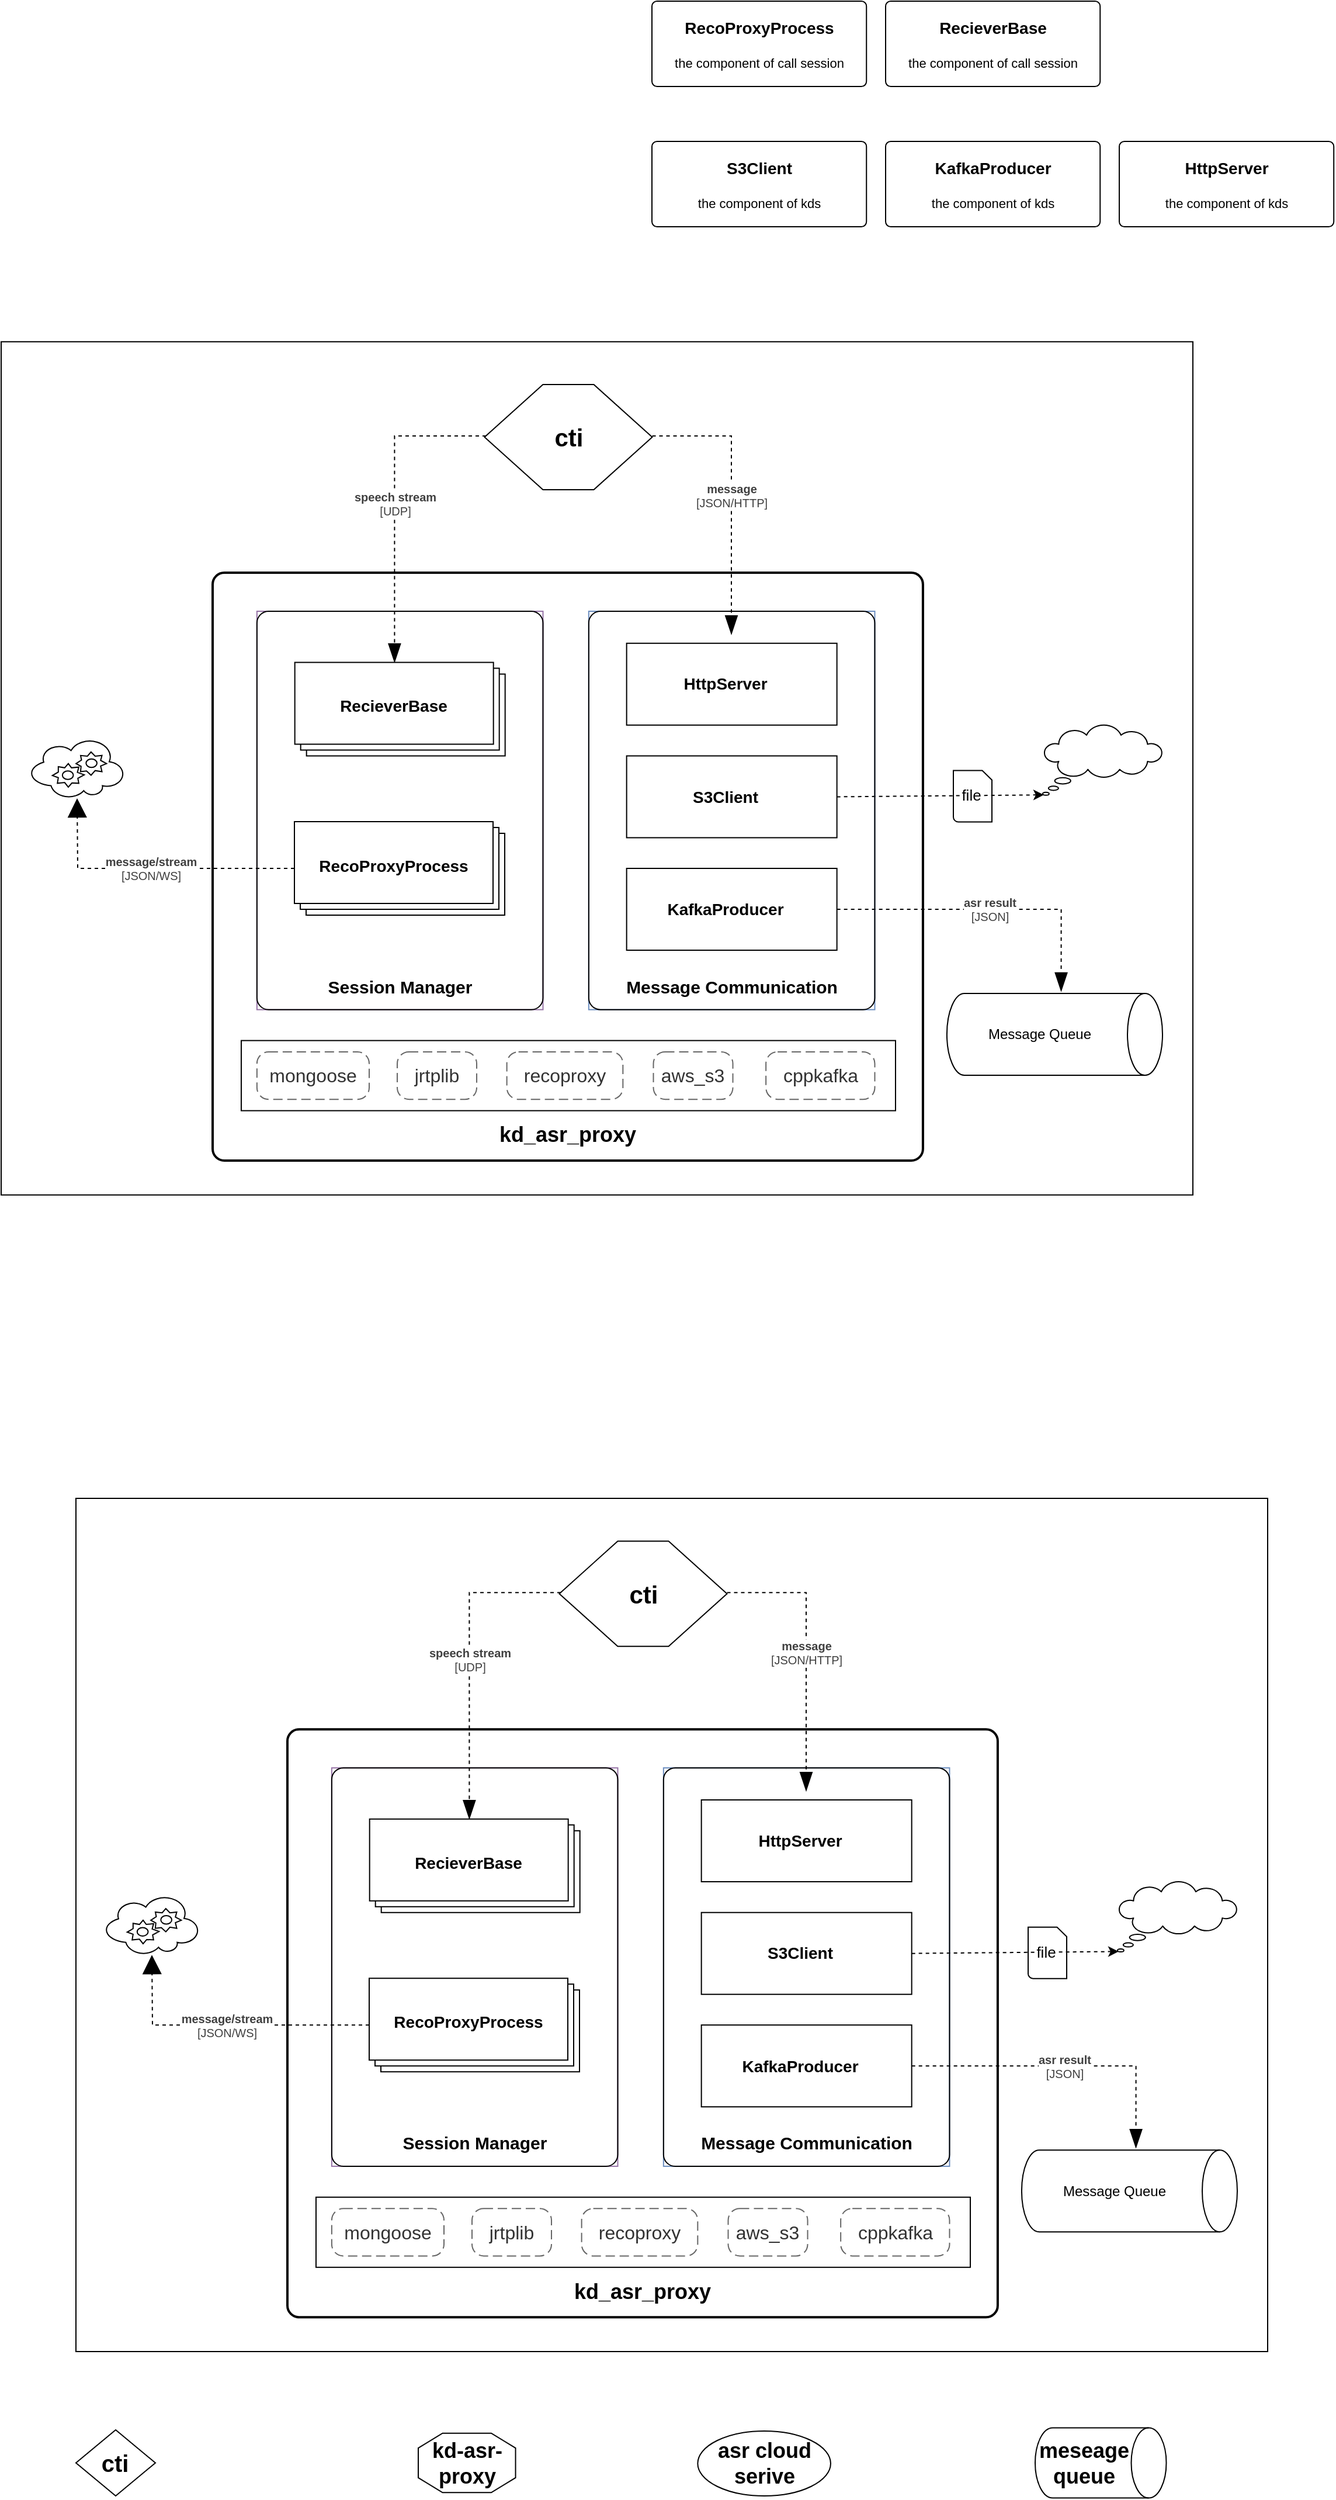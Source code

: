 <mxfile version="24.8.3" pages="2">
  <diagram id="FcgFu0vz0JYaBPYdQHOF" name="第 1 页">
    <mxGraphModel dx="2327" dy="-2390" grid="0" gridSize="10" guides="1" tooltips="1" connect="1" arrows="1" fold="1" page="0" pageScale="1" pageWidth="827" pageHeight="1169" math="0" shadow="0">
      <root>
        <mxCell id="0" />
        <mxCell id="1" parent="0" />
        <object placeholders="1" c4Name="RecoProxyProcess" c4Type="" c4Technology="" c4Description="the component of call session" label="&lt;font style=&quot;font-size: 14px&quot;&gt;&lt;b&gt;%c4Name%&lt;/b&gt;&lt;/font&gt;&lt;div&gt;&lt;/div&gt;&lt;br&gt;&lt;div&gt;&lt;font style=&quot;font-size: 11px&quot;&gt;%c4Description%&lt;/font&gt;&lt;/div&gt;" id="Rd5uu3zI1fm69IhhT_o3-8">
          <mxCell style="rounded=1;whiteSpace=wrap;html=1;labelBackgroundColor=none;align=center;arcSize=6;metaEdit=1;resizable=1;points=[[0.25,0,0],[0.5,0,0],[0.75,0,0],[1,0.25,0],[1,0.5,0],[1,0.75,0],[0.75,1,0],[0.5,1,0],[0.25,1,0],[0,0.75,0],[0,0.5,0],[0,0.25,0]];movable=1;rotatable=1;deletable=1;editable=1;locked=0;connectable=1;shadow=0;container=0;" parent="1" vertex="1">
            <mxGeometry x="-119.996" y="3519.995" width="183.612" height="73.042" as="geometry" />
          </mxCell>
        </object>
        <object placeholders="1" c4Name="HttpServer" c4Type="Component" c4Technology="mongoose" c4Description="the component of kds" label="&lt;font style=&quot;font-size: 14px&quot;&gt;&lt;b&gt;%c4Name%&lt;/b&gt;&lt;/font&gt;&lt;div&gt;&lt;/div&gt;&lt;br&gt;&lt;div&gt;&lt;font style=&quot;font-size: 11px&quot;&gt;%c4Description%&lt;/font&gt;&lt;/div&gt;" id="Rd5uu3zI1fm69IhhT_o3-12">
          <mxCell style="rounded=1;whiteSpace=wrap;html=1;labelBackgroundColor=none;align=center;arcSize=6;metaEdit=1;resizable=1;points=[[0.25,0,0],[0.5,0,0],[0.75,0,0],[1,0.25,0],[1,0.5,0],[1,0.75,0],[0.75,1,0],[0.5,1,0],[0.25,1,0],[0,0.75,0],[0,0.5,0],[0,0.25,0]];shadow=0;glass=0;movable=1;rotatable=1;deletable=1;editable=1;locked=0;connectable=1;container=0;" parent="1" vertex="1">
            <mxGeometry x="280.004" y="3639.998" width="183.612" height="73.042" as="geometry" />
          </mxCell>
        </object>
        <object placeholders="1" c4Name="S3Client" c4Type="Component" c4Technology="aws_s3" c4Description="the component of kds" label="&lt;font style=&quot;font-size: 14px&quot;&gt;&lt;b&gt;%c4Name%&lt;/b&gt;&lt;/font&gt;&lt;div&gt;&lt;/div&gt;&lt;br&gt;&lt;div&gt;&lt;font style=&quot;font-size: 11px&quot;&gt;%c4Description%&lt;/font&gt;&lt;/div&gt;" id="Rd5uu3zI1fm69IhhT_o3-13">
          <mxCell style="rounded=1;whiteSpace=wrap;html=1;labelBackgroundColor=none;align=center;arcSize=6;metaEdit=1;resizable=1;points=[[0.25,0,0],[0.5,0,0],[0.75,0,0],[1,0.25,0],[1,0.5,0],[1,0.75,0],[0.75,1,0],[0.5,1,0],[0.25,1,0],[0,0.75,0],[0,0.5,0],[0,0.25,0]];movable=1;rotatable=1;deletable=1;editable=1;locked=0;connectable=1;shadow=0;container=0;" parent="1" vertex="1">
            <mxGeometry x="-119.996" y="3639.997" width="183.612" height="73.042" as="geometry" />
          </mxCell>
        </object>
        <object placeholders="1" c4Name="KafkaProducer" c4Type="Component" c4Technology="cppkafka" c4Description="the component of kds" label="&lt;font style=&quot;font-size: 14px&quot;&gt;&lt;b&gt;%c4Name%&lt;/b&gt;&lt;/font&gt;&lt;div&gt;&lt;/div&gt;&lt;br&gt;&lt;div&gt;&lt;font style=&quot;font-size: 11px&quot;&gt;%c4Description%&lt;/font&gt;&lt;/div&gt;" id="Rd5uu3zI1fm69IhhT_o3-14">
          <mxCell style="rounded=1;whiteSpace=wrap;html=1;labelBackgroundColor=none;align=center;arcSize=6;metaEdit=1;resizable=1;points=[[0.25,0,0],[0.5,0,0],[0.75,0,0],[1,0.25,0],[1,0.5,0],[1,0.75,0],[0.75,1,0],[0.5,1,0],[0.25,1,0],[0,0.75,0],[0,0.5,0],[0,0.25,0]];movable=1;rotatable=1;deletable=1;editable=1;locked=0;connectable=1;shadow=0;container=0;" parent="1" vertex="1">
            <mxGeometry x="80.004" y="3639.996" width="183.612" height="73.042" as="geometry" />
          </mxCell>
        </object>
        <object c4Name="RecieverBase" c4Type="" c4Technology="" c4Description="the component of call session" label="&lt;font style=&quot;font-size: 14px&quot;&gt;&lt;b&gt;%c4Name%&lt;/b&gt;&lt;/font&gt;&lt;div&gt;&lt;/div&gt;&lt;br&gt;&lt;div&gt;&lt;font style=&quot;font-size: 11px&quot;&gt;%c4Description%&lt;/font&gt;&lt;/div&gt;" placeholders="1" id="Rd5uu3zI1fm69IhhT_o3-9">
          <mxCell style="rounded=1;whiteSpace=wrap;html=1;labelBackgroundColor=none;align=center;arcSize=6;metaEdit=1;resizable=1;points=[[0.25,0,0],[0.5,0,0],[0.75,0,0],[1,0.25,0],[1,0.5,0],[1,0.75,0],[0.75,1,0],[0.5,1,0],[0.25,1,0],[0,0.75,0],[0,0.5,0],[0,0.25,0]];movable=1;rotatable=1;deletable=1;editable=1;locked=0;connectable=1;shadow=0;container=0;" parent="1" vertex="1">
            <mxGeometry x="80.004" y="3519.999" width="183.612" height="73.042" as="geometry" />
          </mxCell>
        </object>
        <mxCell id="sqctIcfyv8TSOaibiN9--78" value="" style="group" vertex="1" connectable="0" parent="1">
          <mxGeometry x="-677" y="3811.39" width="1020" height="730.0" as="geometry" />
        </mxCell>
        <mxCell id="sqctIcfyv8TSOaibiN9--28" value="" style="rounded=0;whiteSpace=wrap;html=1;movable=1;resizable=1;rotatable=1;deletable=1;editable=1;locked=0;connectable=1;" vertex="1" parent="sqctIcfyv8TSOaibiN9--78">
          <mxGeometry width="1020" height="730" as="geometry" />
        </mxCell>
        <object placeholders="1" c4Name="kd_asr_proxy" c4Type="KDS" c4Application="the knowdee service of asr proxy" label="&lt;font style=&quot;font-size: 18px&quot;&gt;&lt;span&gt;&lt;div style=&quot;&quot;&gt;%c4Name%&lt;/div&gt;&lt;/span&gt;&lt;/font&gt;&lt;div style=&quot;&quot;&gt;&lt;/div&gt;" id="Rd5uu3zI1fm69IhhT_o3-2">
          <mxCell style="rounded=1;fontSize=11;whiteSpace=wrap;html=1;arcSize=20;fillColor=default;strokeColor=default;fontColor=default;labelBackgroundColor=none;align=center;verticalAlign=bottom;labelBorderColor=none;spacingTop=0;spacing=10;metaEdit=1;rotatable=1;perimeter=rectanglePerimeter;labelPadding=0;allowArrows=0;connectable=1;expand=0;recursiveResize=0;editable=1;pointerEvents=0;absoluteArcSize=1;points=[[0.25,0,0],[0.5,0,0],[0.75,0,0],[1,0.25,0],[1,0.5,0],[1,0.75,0],[0.75,1,0],[0.5,1,0],[0.25,1,0],[0,0.75,0],[0,0.5,0],[0,0.25,0]];strokeWidth=2;fontStyle=1;movable=1;resizable=1;deletable=1;locked=0;container=0;" parent="sqctIcfyv8TSOaibiN9--78" vertex="1">
            <mxGeometry x="181" y="197.61" width="607.96" height="503" as="geometry" />
          </mxCell>
        </object>
        <mxCell id="sqctIcfyv8TSOaibiN9--32" value="" style="shadow=0;dashed=0;html=1;strokeColor=default;fillColor=default;labelPosition=center;verticalLabelPosition=bottom;verticalAlign=top;align=center;outlineConnect=0;shape=mxgraph.veeam.2d.file;labelBorderColor=default;movable=1;resizable=1;rotatable=1;deletable=1;editable=1;locked=0;connectable=1;" vertex="1" parent="sqctIcfyv8TSOaibiN9--78">
          <mxGeometry x="815" y="366.87" width="33" height="44" as="geometry" />
        </mxCell>
        <object placeholders="1" c4Name="Message Queue" c4Type="Container" c4Technology="Kafka" c4Description="Kafka" label="%c4Name%" id="sqctIcfyv8TSOaibiN9--4">
          <mxCell style="shape=cylinder3;size=15;direction=south;whiteSpace=wrap;boundedLbl=1;rounded=0;labelBackgroundColor=none;fillColor=default;fontSize=12;align=center;strokeColor=default;metaEdit=1;points=[[0.5,0,0],[1,0.25,0],[1,0.5,0],[1,0.75,0],[0.5,1,0],[0,0.75,0],[0,0.5,0],[0,0.25,0]];resizable=1;labelBorderColor=none;textShadow=0;html=1;movable=1;rotatable=1;deletable=1;editable=1;locked=0;connectable=1;container=0;" vertex="1" parent="sqctIcfyv8TSOaibiN9--78">
            <mxGeometry x="809.46" y="557.61" width="184.54" height="70" as="geometry" />
          </mxCell>
        </object>
        <object placeholders="1" c4Type="Relationship" c4Technology="JSON" c4Description="asr result" label="&lt;div style=&quot;text-align: left&quot;&gt;&lt;div style=&quot;text-align: center&quot;&gt;&lt;b&gt;%c4Description%&lt;/b&gt;&lt;/div&gt;&lt;div style=&quot;text-align: center&quot;&gt;[%c4Technology%]&lt;/div&gt;&lt;/div&gt;" id="sqctIcfyv8TSOaibiN9--6">
          <mxCell style="endArrow=blockThin;html=1;fontSize=10;fontColor=#404040;strokeWidth=1;endFill=1;strokeColor=default;elbow=vertical;metaEdit=1;endSize=14;startSize=14;jumpStyle=arc;jumpSize=16;rounded=0;edgeStyle=orthogonalEdgeStyle;entryX=-0.022;entryY=0.47;entryDx=0;entryDy=0;entryPerimeter=0;dashed=1;movable=1;resizable=1;rotatable=1;deletable=1;editable=1;locked=0;connectable=1;exitX=1;exitY=0.5;exitDx=0;exitDy=0;" edge="1" parent="sqctIcfyv8TSOaibiN9--78" source="sqctIcfyv8TSOaibiN9--70" target="sqctIcfyv8TSOaibiN9--4">
            <mxGeometry width="240" relative="1" as="geometry">
              <mxPoint x="715" y="487.61" as="sourcePoint" />
              <mxPoint x="963.243" y="487.61" as="targetPoint" />
            </mxGeometry>
          </mxCell>
        </object>
        <mxCell id="sqctIcfyv8TSOaibiN9--7" value="" style="whiteSpace=wrap;html=1;shape=mxgraph.basic.cloud_callout;fillColor=default;strokeColor=default;movable=1;resizable=1;rotatable=1;deletable=1;editable=1;locked=0;connectable=1;container=0;" vertex="1" parent="sqctIcfyv8TSOaibiN9--78">
          <mxGeometry x="891.483" y="328.0" width="102.522" height="60" as="geometry" />
        </mxCell>
        <mxCell id="sqctIcfyv8TSOaibiN9--18" value="" style="endArrow=classic;html=1;rounded=0;dashed=1;movable=1;resizable=1;rotatable=1;deletable=1;editable=1;locked=0;connectable=1;entryX=0.01;entryY=0.995;entryDx=0;entryDy=0;entryPerimeter=0;exitX=1;exitY=0.5;exitDx=0;exitDy=0;" edge="1" parent="sqctIcfyv8TSOaibiN9--78" source="sqctIcfyv8TSOaibiN9--66" target="sqctIcfyv8TSOaibiN9--7">
          <mxGeometry relative="1" as="geometry">
            <mxPoint x="717.14" y="390.61" as="sourcePoint" />
            <mxPoint x="875" y="390.61" as="targetPoint" />
          </mxGeometry>
        </mxCell>
        <mxCell id="sqctIcfyv8TSOaibiN9--19" value="&lt;font style=&quot;font-size: 13px;&quot;&gt;file&lt;/font&gt;" style="edgeLabel;resizable=1;html=1;;align=center;verticalAlign=middle;movable=1;rotatable=1;deletable=1;editable=1;locked=0;connectable=1;container=0;" connectable="0" vertex="1" parent="sqctIcfyv8TSOaibiN9--18">
          <mxGeometry relative="1" as="geometry">
            <mxPoint x="26" y="-1" as="offset" />
          </mxGeometry>
        </mxCell>
        <object placeholders="1" c4Name="mongoose" c4Type="ContainerScopeBoundary" c4Application="Container" label="&lt;font style=&quot;font-size: 16px&quot;&gt;&lt;span&gt;&lt;div style=&quot;&quot;&gt;%c4Name%&lt;/div&gt;&lt;/span&gt;&lt;/font&gt;&lt;div style=&quot;&quot;&gt;&lt;/div&gt;" id="Rd5uu3zI1fm69IhhT_o3-3">
          <mxCell style="rounded=1;fontSize=11;whiteSpace=wrap;html=1;dashed=1;arcSize=20;fillColor=none;strokeColor=#666666;fontColor=#333333;labelBackgroundColor=none;align=center;verticalAlign=middle;labelBorderColor=none;spacingTop=0;spacing=10;dashPattern=8 4;metaEdit=1;rotatable=1;perimeter=rectanglePerimeter;noLabel=0;labelPadding=0;allowArrows=0;connectable=1;expand=0;recursiveResize=0;editable=1;pointerEvents=0;absoluteArcSize=1;points=[[0.25,0,0],[0.5,0,0],[0.75,0,0],[1,0.25,0],[1,0.5,0],[1,0.75,0],[0.75,1,0],[0.5,1,0],[0.25,1,0],[0,0.75,0],[0,0.5,0],[0,0.25,0]];fontStyle=0;movable=1;resizable=1;deletable=1;locked=0;container=0;" parent="sqctIcfyv8TSOaibiN9--78" vertex="1">
            <mxGeometry x="218.93" y="607.61" width="96.07" height="40.59" as="geometry" />
          </mxCell>
        </object>
        <object placeholders="1" c4Name="cppkafka" c4Type="ContainerScopeBoundary" c4Application="Container" label="&lt;font style=&quot;font-size: 16px&quot;&gt;&lt;span&gt;&lt;div style=&quot;&quot;&gt;%c4Name%&lt;/div&gt;&lt;/span&gt;&lt;/font&gt;&lt;div style=&quot;&quot;&gt;&lt;/div&gt;" id="Rd5uu3zI1fm69IhhT_o3-4">
          <mxCell style="rounded=1;fontSize=11;whiteSpace=wrap;html=1;dashed=1;arcSize=20;fillColor=none;strokeColor=#666666;fontColor=#333333;labelBackgroundColor=none;align=center;verticalAlign=middle;labelBorderColor=none;spacingTop=0;spacing=10;dashPattern=8 4;metaEdit=1;rotatable=1;perimeter=rectanglePerimeter;noLabel=0;labelPadding=0;allowArrows=0;connectable=1;expand=0;recursiveResize=0;editable=1;pointerEvents=0;absoluteArcSize=1;points=[[0.25,0,0],[0.5,0,0],[0.75,0,0],[1,0.25,0],[1,0.5,0],[1,0.75,0],[0.75,1,0],[0.5,1,0],[0.25,1,0],[0,0.75,0],[0,0.5,0],[0,0.25,0]];fontStyle=0;movable=1;resizable=1;deletable=1;locked=0;container=0;" parent="sqctIcfyv8TSOaibiN9--78" vertex="1">
            <mxGeometry x="654.58" y="607.61" width="93.16" height="40.59" as="geometry" />
          </mxCell>
        </object>
        <object placeholders="1" c4Name="recoproxy" c4Type="ContainerScopeBoundary" c4Application="Container" label="&lt;font style=&quot;font-size: 16px&quot;&gt;&lt;span&gt;&lt;div style=&quot;&quot;&gt;%c4Name%&lt;/div&gt;&lt;/span&gt;&lt;/font&gt;&lt;div style=&quot;&quot;&gt;&lt;/div&gt;" id="Rd5uu3zI1fm69IhhT_o3-5">
          <mxCell style="rounded=1;fontSize=11;whiteSpace=wrap;html=1;dashed=1;arcSize=20;fillColor=none;strokeColor=#666666;fontColor=#333333;labelBackgroundColor=none;align=center;verticalAlign=middle;labelBorderColor=none;spacingTop=0;spacing=10;dashPattern=8 4;metaEdit=1;rotatable=1;perimeter=rectanglePerimeter;noLabel=0;labelPadding=0;allowArrows=0;connectable=1;expand=0;recursiveResize=0;editable=1;pointerEvents=0;absoluteArcSize=1;points=[[0.25,0,0],[0.5,0,0],[0.75,0,0],[1,0.25,0],[1,0.5,0],[1,0.75,0],[0.75,1,0],[0.5,1,0],[0.25,1,0],[0,0.75,0],[0,0.5,0],[0,0.25,0]];fontStyle=0;movable=1;resizable=1;deletable=1;locked=0;container=0;" parent="sqctIcfyv8TSOaibiN9--78" vertex="1">
            <mxGeometry x="432.81" y="607.61" width="99.36" height="40.59" as="geometry" />
          </mxCell>
        </object>
        <object placeholders="1" c4Name="jrtplib" c4Type="ContainerScopeBoundary" c4Application="Container" label="&lt;font style=&quot;font-size: 16px&quot;&gt;&lt;span&gt;&lt;div style=&quot;&quot;&gt;%c4Name%&lt;/div&gt;&lt;/span&gt;&lt;/font&gt;&lt;div style=&quot;&quot;&gt;&lt;/div&gt;" id="Rd5uu3zI1fm69IhhT_o3-6">
          <mxCell style="rounded=1;fontSize=11;whiteSpace=wrap;html=1;dashed=1;arcSize=20;fillColor=none;strokeColor=#666666;fontColor=#333333;labelBackgroundColor=none;align=center;verticalAlign=middle;labelBorderColor=none;spacingTop=0;spacing=10;dashPattern=8 4;metaEdit=1;rotatable=1;perimeter=rectanglePerimeter;noLabel=0;labelPadding=0;allowArrows=0;connectable=1;expand=0;recursiveResize=0;editable=1;pointerEvents=0;absoluteArcSize=1;points=[[0.25,0,0],[0.5,0,0],[0.75,0,0],[1,0.25,0],[1,0.5,0],[1,0.75,0],[0.75,1,0],[0.5,1,0],[0.25,1,0],[0,0.75,0],[0,0.5,0],[0,0.25,0]];fontStyle=0;movable=1;resizable=1;deletable=1;locked=0;container=0;" parent="sqctIcfyv8TSOaibiN9--78" vertex="1">
            <mxGeometry x="339.004" y="607.61" width="68.003" height="40.59" as="geometry" />
          </mxCell>
        </object>
        <mxCell id="Rd5uu3zI1fm69IhhT_o3-7" value="" style="group;align=center;movable=1;resizable=1;rotatable=1;deletable=1;editable=1;locked=0;connectable=1;fillColor=none;strokeColor=#9673a6;container=0;" parent="sqctIcfyv8TSOaibiN9--78" vertex="1" connectable="0">
          <mxGeometry x="218.932" y="230.611" width="244.817" height="340.861" as="geometry" />
        </mxCell>
        <object placeholders="1" c4Name="Session Manager" c4Type="session manager" c4Application="session manager" label="&lt;font style=&quot;font-size: 15px&quot;&gt;&lt;b&gt;&lt;div style=&quot;&quot;&gt;%c4Name%&lt;/div&gt;&lt;/b&gt;&lt;/font&gt;&lt;div style=&quot;&quot;&gt;&lt;/div&gt;" id="Rd5uu3zI1fm69IhhT_o3-10">
          <mxCell style="rounded=1;fontSize=11;whiteSpace=wrap;html=1;arcSize=20;fillColor=none;strokeColor=default;fontColor=default;labelBackgroundColor=none;align=center;verticalAlign=bottom;labelBorderColor=none;spacingTop=0;spacing=10;metaEdit=1;rotatable=1;perimeter=rectanglePerimeter;labelPadding=0;allowArrows=0;connectable=1;expand=0;recursiveResize=0;editable=1;pointerEvents=0;absoluteArcSize=1;points=[[0.25,0,0],[0.5,0,0],[0.75,0,0],[1,0.25,0],[1,0.5,0],[1,0.75,0],[0.75,1,0],[0.5,1,0],[0.25,1,0],[0,0.75,0],[0,0.5,0],[0,0.25,0]];movable=1;resizable=1;deletable=1;locked=0;shadow=0;container=0;" parent="sqctIcfyv8TSOaibiN9--78" vertex="1">
            <mxGeometry x="218.932" y="230.611" width="244.817" height="340.861" as="geometry" />
          </mxCell>
        </object>
        <mxCell id="Rd5uu3zI1fm69IhhT_o3-11" value="" style="group;movable=1;resizable=1;rotatable=1;deletable=1;editable=1;locked=0;connectable=1;fillColor=none;strokeColor=#6c8ebf;container=0;" parent="sqctIcfyv8TSOaibiN9--78" vertex="1" connectable="0">
          <mxGeometry x="502.921" y="230.611" width="244.817" height="340.861" as="geometry" />
        </mxCell>
        <object placeholders="1" c4Name="Message Communication" c4Type="IO" c4Application="Message/Data IO" label="&lt;font style=&quot;font-size: 15px&quot;&gt;&lt;b&gt;&lt;div style=&quot;&quot;&gt;%c4Name%&lt;/div&gt;&lt;/b&gt;&lt;/font&gt;&lt;div style=&quot;&quot;&gt;&lt;/div&gt;" id="Rd5uu3zI1fm69IhhT_o3-15">
          <mxCell style="rounded=1;fontSize=11;whiteSpace=wrap;html=1;arcSize=20;fillColor=none;strokeColor=default;fontColor=default;labelBackgroundColor=none;align=center;verticalAlign=bottom;labelBorderColor=none;spacingTop=0;spacing=10;metaEdit=1;rotatable=1;perimeter=rectanglePerimeter;labelPadding=0;allowArrows=0;connectable=1;expand=0;recursiveResize=0;editable=1;pointerEvents=0;absoluteArcSize=1;points=[[0.25,0,0],[0.5,0,0],[0.75,0,0],[1,0.25,0],[1,0.5,0],[1,0.75,0],[0.75,1,0],[0.5,1,0],[0.25,1,0],[0,0.75,0],[0,0.5,0],[0,0.25,0]];movable=1;resizable=1;deletable=1;locked=0;shadow=0;container=0;" parent="sqctIcfyv8TSOaibiN9--78" vertex="1">
            <mxGeometry x="502.921" y="230.611" width="244.817" height="340.861" as="geometry" />
          </mxCell>
        </object>
        <mxCell id="sqctIcfyv8TSOaibiN9--30" value="" style="group;movable=1;resizable=1;rotatable=1;deletable=1;editable=1;locked=0;connectable=1;" vertex="1" connectable="0" parent="sqctIcfyv8TSOaibiN9--78">
          <mxGeometry x="413.725" y="36.61" width="143.531" height="90" as="geometry" />
        </mxCell>
        <object placeholders="1" c4Name="CTI" c4Type="Container" c4Technology="Micronaut" c4Description="caller" label="" id="sqctIcfyv8TSOaibiN9--14">
          <mxCell style="shape=hexagon;size=50;perimeter=hexagonPerimeter2;whiteSpace=wrap;html=1;fixedSize=1;rounded=0;labelBackgroundColor=default;fillColor=default;fontSize=12;fontColor=default;align=center;strokeColor=default;metaEdit=1;points=[[0.5,0,0],[1,0.25,0],[1,0.5,0],[1,0.75,0],[0.5,1,0],[0,0.75,0],[0,0.5,0],[0,0.25,0]];resizable=1;movable=1;rotatable=1;deletable=1;editable=1;locked=0;connectable=1;gradientColor=none;shadow=0;fillStyle=solid;labelBorderColor=default;textShadow=0;container=0;" vertex="1" parent="sqctIcfyv8TSOaibiN9--30">
            <mxGeometry width="143.531" height="90" as="geometry" />
          </mxCell>
        </object>
        <mxCell id="sqctIcfyv8TSOaibiN9--15" value="&lt;b&gt;&lt;font style=&quot;font-size: 21px;&quot;&gt;cti&lt;/font&gt;&lt;/b&gt;" style="text;html=1;align=center;verticalAlign=middle;whiteSpace=wrap;rounded=0;movable=1;resizable=1;rotatable=1;deletable=1;editable=1;locked=0;connectable=1;container=0;" vertex="1" parent="sqctIcfyv8TSOaibiN9--30">
          <mxGeometry x="41.009" y="30" width="61.513" height="30" as="geometry" />
        </mxCell>
        <object placeholders="1" c4Type="Relationship" c4Technology="JSON/HTTP" c4Description="message" label="&lt;div style=&quot;text-align: left&quot;&gt;&lt;div style=&quot;text-align: center&quot;&gt;&lt;b&gt;%c4Description%&lt;/b&gt;&lt;/div&gt;&lt;div style=&quot;text-align: center&quot;&gt;[%c4Technology%]&lt;/div&gt;&lt;/div&gt;" id="sqctIcfyv8TSOaibiN9--40">
          <mxCell style="endArrow=blockThin;html=1;fontSize=10;fontColor=#404040;strokeWidth=1;endFill=1;strokeColor=default;elbow=vertical;metaEdit=1;endSize=14;startSize=14;jumpStyle=arc;jumpSize=16;rounded=0;edgeStyle=orthogonalEdgeStyle;dashed=1;movable=1;resizable=1;rotatable=1;deletable=1;editable=1;locked=0;connectable=1;" edge="1" parent="sqctIcfyv8TSOaibiN9--78">
            <mxGeometry width="240" relative="1" as="geometry">
              <mxPoint x="557.26" y="80.61" as="sourcePoint" />
              <mxPoint x="625" y="250.61" as="targetPoint" />
              <Array as="points">
                <mxPoint x="625" y="80.61" />
              </Array>
            </mxGeometry>
          </mxCell>
        </object>
        <mxCell id="sqctIcfyv8TSOaibiN9--43" value="" style="rounded=0;whiteSpace=wrap;html=1;fillColor=none;movable=1;resizable=1;rotatable=1;deletable=1;editable=1;locked=0;connectable=1;" vertex="1" parent="sqctIcfyv8TSOaibiN9--78">
          <mxGeometry x="205.49" y="597.91" width="560" height="60" as="geometry" />
        </mxCell>
        <object placeholders="1" c4Type="Relationship" c4Technology="UDP" c4Description="speech stream" label="&lt;div style=&quot;text-align: left&quot;&gt;&lt;div style=&quot;text-align: center&quot;&gt;&lt;b&gt;%c4Description%&lt;/b&gt;&lt;/div&gt;&lt;div style=&quot;text-align: center&quot;&gt;[%c4Technology%]&lt;/div&gt;&lt;/div&gt;" id="sqctIcfyv8TSOaibiN9--42">
          <mxCell style="endArrow=blockThin;html=1;fontSize=10;fontColor=#404040;strokeWidth=1;endFill=1;strokeColor=default;elbow=vertical;metaEdit=1;endSize=14;startSize=14;jumpStyle=arc;jumpSize=16;rounded=0;edgeStyle=orthogonalEdgeStyle;dashed=1;entryX=0.5;entryY=0;entryDx=0;entryDy=0;entryPerimeter=0;movable=1;resizable=1;rotatable=1;deletable=1;editable=1;locked=0;connectable=1;" edge="1" parent="sqctIcfyv8TSOaibiN9--78">
            <mxGeometry width="240" relative="1" as="geometry">
              <mxPoint x="415" y="80.61" as="sourcePoint" />
              <mxPoint x="336.7" y="274.61" as="targetPoint" />
              <Array as="points">
                <mxPoint x="337" y="80.61" />
              </Array>
            </mxGeometry>
          </mxCell>
        </object>
        <object placeholders="1" c4Name="aws_s3" c4Type="ContainerScopeBoundary" c4Application="Container" label="&lt;font style=&quot;font-size: 16px&quot;&gt;&lt;span&gt;&lt;div style=&quot;&quot;&gt;%c4Name%&lt;/div&gt;&lt;/span&gt;&lt;/font&gt;&lt;div style=&quot;&quot;&gt;&lt;/div&gt;" id="sqctIcfyv8TSOaibiN9--44">
          <mxCell style="rounded=1;fontSize=11;whiteSpace=wrap;html=1;dashed=1;arcSize=20;fillColor=none;strokeColor=#666666;fontColor=#333333;labelBackgroundColor=none;align=center;verticalAlign=middle;labelBorderColor=none;spacingTop=0;spacing=10;dashPattern=8 4;metaEdit=1;rotatable=1;perimeter=rectanglePerimeter;noLabel=0;labelPadding=0;allowArrows=0;connectable=1;expand=0;recursiveResize=0;editable=1;pointerEvents=0;absoluteArcSize=1;points=[[0.25,0,0],[0.5,0,0],[0.75,0,0],[1,0.25,0],[1,0.5,0],[1,0.75,0],[0.75,1,0],[0.5,1,0],[0.25,1,0],[0,0.75,0],[0,0.5,0],[0,0.25,0]];fontStyle=0;movable=1;resizable=1;deletable=1;locked=0;container=0;" vertex="1" parent="sqctIcfyv8TSOaibiN9--78">
            <mxGeometry x="558.254" y="607.61" width="68.003" height="40.59" as="geometry" />
          </mxCell>
        </object>
        <mxCell id="sqctIcfyv8TSOaibiN9--57" value="" style="group;movable=1;resizable=1;rotatable=1;deletable=1;editable=1;locked=0;connectable=1;" vertex="1" connectable="0" parent="sqctIcfyv8TSOaibiN9--78">
          <mxGeometry x="251.34" y="274.35" width="180" height="80" as="geometry" />
        </mxCell>
        <mxCell id="sqctIcfyv8TSOaibiN9--55" value="" style="verticalLabelPosition=bottom;verticalAlign=top;html=1;shape=mxgraph.basic.layered_rect;dx=10;outlineConnect=0;whiteSpace=wrap;movable=1;resizable=1;rotatable=1;deletable=1;editable=1;locked=0;connectable=1;" vertex="1" parent="sqctIcfyv8TSOaibiN9--57">
          <mxGeometry width="180" height="80" as="geometry" />
        </mxCell>
        <mxCell id="sqctIcfyv8TSOaibiN9--56" value="&lt;font style=&quot;font-size: 14px;&quot;&gt;&lt;b&gt;RecieverBase&lt;/b&gt;&lt;/font&gt;" style="text;html=1;align=center;verticalAlign=middle;whiteSpace=wrap;rounded=0;movable=1;resizable=1;rotatable=1;deletable=1;editable=1;locked=0;connectable=1;" vertex="1" parent="sqctIcfyv8TSOaibiN9--57">
          <mxGeometry x="20" y="20" width="130" height="35" as="geometry" />
        </mxCell>
        <mxCell id="sqctIcfyv8TSOaibiN9--58" value="" style="group;movable=1;resizable=1;rotatable=1;deletable=1;editable=1;locked=0;connectable=1;" vertex="1" connectable="0" parent="sqctIcfyv8TSOaibiN9--78">
          <mxGeometry x="251" y="410.61" width="180" height="80" as="geometry" />
        </mxCell>
        <mxCell id="sqctIcfyv8TSOaibiN9--59" value="" style="verticalLabelPosition=bottom;verticalAlign=top;html=1;shape=mxgraph.basic.layered_rect;dx=10;outlineConnect=0;whiteSpace=wrap;movable=1;resizable=1;rotatable=1;deletable=1;editable=1;locked=0;connectable=1;" vertex="1" parent="sqctIcfyv8TSOaibiN9--58">
          <mxGeometry width="180" height="80" as="geometry" />
        </mxCell>
        <mxCell id="sqctIcfyv8TSOaibiN9--60" value="&lt;font style=&quot;font-size: 14px;&quot;&gt;&lt;b&gt;RecoProxyProcess&lt;/b&gt;&lt;/font&gt;" style="text;html=1;align=center;verticalAlign=middle;whiteSpace=wrap;rounded=0;movable=1;resizable=1;rotatable=1;deletable=1;editable=1;locked=0;connectable=1;" vertex="1" parent="sqctIcfyv8TSOaibiN9--58">
          <mxGeometry x="20" y="20" width="130" height="35" as="geometry" />
        </mxCell>
        <mxCell id="sqctIcfyv8TSOaibiN9--64" value="" style="group;movable=1;resizable=1;rotatable=1;deletable=1;editable=1;locked=0;connectable=1;" vertex="1" connectable="0" parent="sqctIcfyv8TSOaibiN9--78">
          <mxGeometry x="535.33" y="258" width="180" height="70" as="geometry" />
        </mxCell>
        <mxCell id="sqctIcfyv8TSOaibiN9--61" value="" style="rounded=0;whiteSpace=wrap;html=1;movable=1;resizable=1;rotatable=1;deletable=1;editable=1;locked=0;connectable=1;" vertex="1" parent="sqctIcfyv8TSOaibiN9--64">
          <mxGeometry width="180" height="70" as="geometry" />
        </mxCell>
        <mxCell id="sqctIcfyv8TSOaibiN9--62" value="&lt;b&gt;&lt;font style=&quot;font-size: 14px;&quot;&gt;HttpServer&lt;/font&gt;&lt;/b&gt;" style="text;html=1;align=center;verticalAlign=middle;whiteSpace=wrap;rounded=0;movable=1;resizable=1;rotatable=1;deletable=1;editable=1;locked=0;connectable=1;" vertex="1" parent="sqctIcfyv8TSOaibiN9--64">
          <mxGeometry x="30" y="20" width="110" height="30" as="geometry" />
        </mxCell>
        <mxCell id="sqctIcfyv8TSOaibiN9--65" value="" style="group;movable=1;resizable=1;rotatable=1;deletable=1;editable=1;locked=0;connectable=1;" vertex="1" connectable="0" parent="sqctIcfyv8TSOaibiN9--78">
          <mxGeometry x="535.33" y="354.35" width="180" height="70" as="geometry" />
        </mxCell>
        <mxCell id="sqctIcfyv8TSOaibiN9--66" value="" style="rounded=0;whiteSpace=wrap;html=1;movable=1;resizable=1;rotatable=1;deletable=1;editable=1;locked=0;connectable=1;" vertex="1" parent="sqctIcfyv8TSOaibiN9--65">
          <mxGeometry width="180" height="70" as="geometry" />
        </mxCell>
        <mxCell id="sqctIcfyv8TSOaibiN9--67" value="&lt;span style=&quot;font-size: 14px;&quot;&gt;&lt;b&gt;S3Client&lt;/b&gt;&lt;/span&gt;" style="text;html=1;align=center;verticalAlign=middle;whiteSpace=wrap;rounded=0;movable=1;resizable=1;rotatable=1;deletable=1;editable=1;locked=0;connectable=1;" vertex="1" parent="sqctIcfyv8TSOaibiN9--65">
          <mxGeometry x="30" y="20" width="110" height="30" as="geometry" />
        </mxCell>
        <mxCell id="sqctIcfyv8TSOaibiN9--69" value="" style="group;movable=1;resizable=1;rotatable=1;deletable=1;editable=1;locked=0;connectable=1;" vertex="1" connectable="0" parent="sqctIcfyv8TSOaibiN9--78">
          <mxGeometry x="535.33" y="450.61" width="180" height="70" as="geometry" />
        </mxCell>
        <mxCell id="sqctIcfyv8TSOaibiN9--70" value="" style="rounded=0;whiteSpace=wrap;html=1;movable=1;resizable=1;rotatable=1;deletable=1;editable=1;locked=0;connectable=1;" vertex="1" parent="sqctIcfyv8TSOaibiN9--69">
          <mxGeometry width="180" height="70" as="geometry" />
        </mxCell>
        <mxCell id="sqctIcfyv8TSOaibiN9--71" value="&lt;span style=&quot;font-size: 14px;&quot;&gt;&lt;b&gt;KafkaProducer&lt;/b&gt;&lt;/span&gt;" style="text;html=1;align=center;verticalAlign=middle;whiteSpace=wrap;rounded=0;movable=1;resizable=1;rotatable=1;deletable=1;editable=1;locked=0;connectable=1;" vertex="1" parent="sqctIcfyv8TSOaibiN9--69">
          <mxGeometry x="30" y="20" width="110" height="30" as="geometry" />
        </mxCell>
        <mxCell id="sqctIcfyv8TSOaibiN9--73" value="" style="verticalLabelPosition=bottom;html=1;verticalAlign=top;align=center;strokeColor=default;fillColor=default;shape=mxgraph.azure.cloud_service;movable=1;resizable=1;rotatable=1;deletable=1;editable=1;locked=0;connectable=1;" vertex="1" parent="sqctIcfyv8TSOaibiN9--78">
          <mxGeometry x="25" y="340.0" width="80" height="50" as="geometry" />
        </mxCell>
        <object placeholders="1" c4Type="Relationship" c4Technology="JSON/WS" c4Description="message/stream" label="&lt;div style=&quot;text-align: left&quot;&gt;&lt;div style=&quot;text-align: center&quot;&gt;&lt;b&gt;%c4Description%&lt;/b&gt;&lt;/div&gt;&lt;div style=&quot;text-align: center&quot;&gt;[%c4Technology%]&lt;/div&gt;&lt;/div&gt;" id="sqctIcfyv8TSOaibiN9--75">
          <mxCell style="endArrow=block;html=1;fontSize=10;fontColor=#404040;strokeWidth=1;endFill=1;strokeColor=default;elbow=vertical;metaEdit=1;endSize=14;startSize=14;jumpStyle=arc;jumpSize=16;rounded=0;edgeStyle=orthogonalEdgeStyle;dashed=1;movable=1;resizable=1;rotatable=1;deletable=1;editable=1;locked=0;connectable=1;" edge="1" parent="sqctIcfyv8TSOaibiN9--78" source="sqctIcfyv8TSOaibiN9--59">
            <mxGeometry width="240" relative="1" as="geometry">
              <mxPoint x="245" y="450.61" as="sourcePoint" />
              <mxPoint x="65" y="390.61" as="targetPoint" />
            </mxGeometry>
          </mxCell>
        </object>
        <mxCell id="sqctIcfyv8TSOaibiN9--80" value="" style="rounded=0;whiteSpace=wrap;html=1;movable=1;resizable=1;rotatable=1;deletable=1;editable=1;locked=0;connectable=1;" vertex="1" parent="1">
          <mxGeometry x="-613" y="4801" width="1020" height="730" as="geometry" />
        </mxCell>
        <object placeholders="1" c4Name="kd_asr_proxy" c4Type="KDS" c4Application="the knowdee service of asr proxy" label="&lt;font style=&quot;font-size: 18px&quot;&gt;&lt;span&gt;&lt;div style=&quot;&quot;&gt;%c4Name%&lt;/div&gt;&lt;/span&gt;&lt;/font&gt;&lt;div style=&quot;&quot;&gt;&lt;/div&gt;" id="sqctIcfyv8TSOaibiN9--81">
          <mxCell style="rounded=1;fontSize=11;whiteSpace=wrap;html=1;arcSize=20;fillColor=default;strokeColor=default;fontColor=default;labelBackgroundColor=none;align=center;verticalAlign=bottom;labelBorderColor=none;spacingTop=0;spacing=10;metaEdit=1;rotatable=1;perimeter=rectanglePerimeter;labelPadding=0;allowArrows=0;connectable=1;expand=0;recursiveResize=0;editable=1;pointerEvents=0;absoluteArcSize=1;points=[[0.25,0,0],[0.5,0,0],[0.75,0,0],[1,0.25,0],[1,0.5,0],[1,0.75,0],[0.75,1,0],[0.5,1,0],[0.25,1,0],[0,0.75,0],[0,0.5,0],[0,0.25,0]];strokeWidth=2;fontStyle=1;movable=1;resizable=1;deletable=1;locked=0;container=0;" vertex="1" parent="1">
            <mxGeometry x="-432" y="4998.61" width="607.96" height="503" as="geometry" />
          </mxCell>
        </object>
        <mxCell id="sqctIcfyv8TSOaibiN9--82" value="" style="shadow=0;dashed=0;html=1;strokeColor=default;fillColor=default;labelPosition=center;verticalLabelPosition=bottom;verticalAlign=top;align=center;outlineConnect=0;shape=mxgraph.veeam.2d.file;labelBorderColor=default;movable=1;resizable=1;rotatable=1;deletable=1;editable=1;locked=0;connectable=1;" vertex="1" parent="1">
          <mxGeometry x="202" y="5167.87" width="33" height="44" as="geometry" />
        </mxCell>
        <object placeholders="1" c4Name="Message Queue" c4Type="Container" c4Technology="Kafka" c4Description="Kafka" label="%c4Name%" id="sqctIcfyv8TSOaibiN9--83">
          <mxCell style="shape=cylinder3;size=15;direction=south;whiteSpace=wrap;boundedLbl=1;rounded=0;labelBackgroundColor=none;fillColor=default;fontSize=12;align=center;strokeColor=default;metaEdit=1;points=[[0.5,0,0],[1,0.25,0],[1,0.5,0],[1,0.75,0],[0.5,1,0],[0,0.75,0],[0,0.5,0],[0,0.25,0]];resizable=1;labelBorderColor=none;textShadow=0;html=1;movable=1;rotatable=1;deletable=1;editable=1;locked=0;connectable=1;container=0;" vertex="1" parent="1">
            <mxGeometry x="196.46" y="5358.61" width="184.54" height="70" as="geometry" />
          </mxCell>
        </object>
        <object placeholders="1" c4Type="Relationship" c4Technology="JSON" c4Description="asr result" label="&lt;div style=&quot;text-align: left&quot;&gt;&lt;div style=&quot;text-align: center&quot;&gt;&lt;b&gt;%c4Description%&lt;/b&gt;&lt;/div&gt;&lt;div style=&quot;text-align: center&quot;&gt;[%c4Technology%]&lt;/div&gt;&lt;/div&gt;" id="sqctIcfyv8TSOaibiN9--84">
          <mxCell style="endArrow=blockThin;html=1;fontSize=10;fontColor=#404040;strokeWidth=1;endFill=1;strokeColor=default;elbow=vertical;metaEdit=1;endSize=14;startSize=14;jumpStyle=arc;jumpSize=16;rounded=0;edgeStyle=orthogonalEdgeStyle;entryX=-0.022;entryY=0.47;entryDx=0;entryDy=0;entryPerimeter=0;dashed=1;movable=1;resizable=1;rotatable=1;deletable=1;editable=1;locked=0;connectable=1;exitX=1;exitY=0.5;exitDx=0;exitDy=0;" edge="1" parent="1" source="sqctIcfyv8TSOaibiN9--116" target="sqctIcfyv8TSOaibiN9--83">
            <mxGeometry width="240" relative="1" as="geometry">
              <mxPoint x="102" y="5288.61" as="sourcePoint" />
              <mxPoint x="350.243" y="5288.61" as="targetPoint" />
            </mxGeometry>
          </mxCell>
        </object>
        <mxCell id="sqctIcfyv8TSOaibiN9--85" value="" style="whiteSpace=wrap;html=1;shape=mxgraph.basic.cloud_callout;fillColor=default;strokeColor=default;movable=1;resizable=1;rotatable=1;deletable=1;editable=1;locked=0;connectable=1;container=0;" vertex="1" parent="1">
          <mxGeometry x="278.483" y="5129.0" width="102.522" height="60" as="geometry" />
        </mxCell>
        <mxCell id="sqctIcfyv8TSOaibiN9--86" value="" style="endArrow=classic;html=1;rounded=0;dashed=1;movable=1;resizable=1;rotatable=1;deletable=1;editable=1;locked=0;connectable=1;entryX=0.01;entryY=0.995;entryDx=0;entryDy=0;entryPerimeter=0;exitX=1;exitY=0.5;exitDx=0;exitDy=0;" edge="1" parent="1" source="sqctIcfyv8TSOaibiN9--113" target="sqctIcfyv8TSOaibiN9--85">
          <mxGeometry relative="1" as="geometry">
            <mxPoint x="104.14" y="5191.61" as="sourcePoint" />
            <mxPoint x="262" y="5191.61" as="targetPoint" />
          </mxGeometry>
        </mxCell>
        <mxCell id="sqctIcfyv8TSOaibiN9--87" value="&lt;font style=&quot;font-size: 13px;&quot;&gt;file&lt;/font&gt;" style="edgeLabel;resizable=1;html=1;;align=center;verticalAlign=middle;movable=1;rotatable=1;deletable=1;editable=1;locked=0;connectable=1;container=0;" connectable="0" vertex="1" parent="sqctIcfyv8TSOaibiN9--86">
          <mxGeometry relative="1" as="geometry">
            <mxPoint x="26" y="-1" as="offset" />
          </mxGeometry>
        </mxCell>
        <object placeholders="1" c4Name="mongoose" c4Type="ContainerScopeBoundary" c4Application="Container" label="&lt;font style=&quot;font-size: 16px&quot;&gt;&lt;span&gt;&lt;div style=&quot;&quot;&gt;%c4Name%&lt;/div&gt;&lt;/span&gt;&lt;/font&gt;&lt;div style=&quot;&quot;&gt;&lt;/div&gt;" id="sqctIcfyv8TSOaibiN9--88">
          <mxCell style="rounded=1;fontSize=11;whiteSpace=wrap;html=1;dashed=1;arcSize=20;fillColor=none;strokeColor=#666666;fontColor=#333333;labelBackgroundColor=none;align=center;verticalAlign=middle;labelBorderColor=none;spacingTop=0;spacing=10;dashPattern=8 4;metaEdit=1;rotatable=1;perimeter=rectanglePerimeter;noLabel=0;labelPadding=0;allowArrows=0;connectable=1;expand=0;recursiveResize=0;editable=1;pointerEvents=0;absoluteArcSize=1;points=[[0.25,0,0],[0.5,0,0],[0.75,0,0],[1,0.25,0],[1,0.5,0],[1,0.75,0],[0.75,1,0],[0.5,1,0],[0.25,1,0],[0,0.75,0],[0,0.5,0],[0,0.25,0]];fontStyle=0;movable=1;resizable=1;deletable=1;locked=0;container=0;" vertex="1" parent="1">
            <mxGeometry x="-394.07" y="5408.61" width="96.07" height="40.59" as="geometry" />
          </mxCell>
        </object>
        <object placeholders="1" c4Name="cppkafka" c4Type="ContainerScopeBoundary" c4Application="Container" label="&lt;font style=&quot;font-size: 16px&quot;&gt;&lt;span&gt;&lt;div style=&quot;&quot;&gt;%c4Name%&lt;/div&gt;&lt;/span&gt;&lt;/font&gt;&lt;div style=&quot;&quot;&gt;&lt;/div&gt;" id="sqctIcfyv8TSOaibiN9--89">
          <mxCell style="rounded=1;fontSize=11;whiteSpace=wrap;html=1;dashed=1;arcSize=20;fillColor=none;strokeColor=#666666;fontColor=#333333;labelBackgroundColor=none;align=center;verticalAlign=middle;labelBorderColor=none;spacingTop=0;spacing=10;dashPattern=8 4;metaEdit=1;rotatable=1;perimeter=rectanglePerimeter;noLabel=0;labelPadding=0;allowArrows=0;connectable=1;expand=0;recursiveResize=0;editable=1;pointerEvents=0;absoluteArcSize=1;points=[[0.25,0,0],[0.5,0,0],[0.75,0,0],[1,0.25,0],[1,0.5,0],[1,0.75,0],[0.75,1,0],[0.5,1,0],[0.25,1,0],[0,0.75,0],[0,0.5,0],[0,0.25,0]];fontStyle=0;movable=1;resizable=1;deletable=1;locked=0;container=0;" vertex="1" parent="1">
            <mxGeometry x="41.58" y="5408.61" width="93.16" height="40.59" as="geometry" />
          </mxCell>
        </object>
        <object placeholders="1" c4Name="recoproxy" c4Type="ContainerScopeBoundary" c4Application="Container" label="&lt;font style=&quot;font-size: 16px&quot;&gt;&lt;span&gt;&lt;div style=&quot;&quot;&gt;%c4Name%&lt;/div&gt;&lt;/span&gt;&lt;/font&gt;&lt;div style=&quot;&quot;&gt;&lt;/div&gt;" id="sqctIcfyv8TSOaibiN9--90">
          <mxCell style="rounded=1;fontSize=11;whiteSpace=wrap;html=1;dashed=1;arcSize=20;fillColor=none;strokeColor=#666666;fontColor=#333333;labelBackgroundColor=none;align=center;verticalAlign=middle;labelBorderColor=none;spacingTop=0;spacing=10;dashPattern=8 4;metaEdit=1;rotatable=1;perimeter=rectanglePerimeter;noLabel=0;labelPadding=0;allowArrows=0;connectable=1;expand=0;recursiveResize=0;editable=1;pointerEvents=0;absoluteArcSize=1;points=[[0.25,0,0],[0.5,0,0],[0.75,0,0],[1,0.25,0],[1,0.5,0],[1,0.75,0],[0.75,1,0],[0.5,1,0],[0.25,1,0],[0,0.75,0],[0,0.5,0],[0,0.25,0]];fontStyle=0;movable=1;resizable=1;deletable=1;locked=0;container=0;" vertex="1" parent="1">
            <mxGeometry x="-180.19" y="5408.61" width="99.36" height="40.59" as="geometry" />
          </mxCell>
        </object>
        <object placeholders="1" c4Name="jrtplib" c4Type="ContainerScopeBoundary" c4Application="Container" label="&lt;font style=&quot;font-size: 16px&quot;&gt;&lt;span&gt;&lt;div style=&quot;&quot;&gt;%c4Name%&lt;/div&gt;&lt;/span&gt;&lt;/font&gt;&lt;div style=&quot;&quot;&gt;&lt;/div&gt;" id="sqctIcfyv8TSOaibiN9--91">
          <mxCell style="rounded=1;fontSize=11;whiteSpace=wrap;html=1;dashed=1;arcSize=20;fillColor=none;strokeColor=#666666;fontColor=#333333;labelBackgroundColor=none;align=center;verticalAlign=middle;labelBorderColor=none;spacingTop=0;spacing=10;dashPattern=8 4;metaEdit=1;rotatable=1;perimeter=rectanglePerimeter;noLabel=0;labelPadding=0;allowArrows=0;connectable=1;expand=0;recursiveResize=0;editable=1;pointerEvents=0;absoluteArcSize=1;points=[[0.25,0,0],[0.5,0,0],[0.75,0,0],[1,0.25,0],[1,0.5,0],[1,0.75,0],[0.75,1,0],[0.5,1,0],[0.25,1,0],[0,0.75,0],[0,0.5,0],[0,0.25,0]];fontStyle=0;movable=1;resizable=1;deletable=1;locked=0;container=0;" vertex="1" parent="1">
            <mxGeometry x="-273.996" y="5408.61" width="68.003" height="40.59" as="geometry" />
          </mxCell>
        </object>
        <mxCell id="sqctIcfyv8TSOaibiN9--92" value="" style="group;align=center;movable=1;resizable=1;rotatable=1;deletable=1;editable=1;locked=0;connectable=1;fillColor=none;strokeColor=#9673a6;container=0;" vertex="1" connectable="0" parent="1">
          <mxGeometry x="-394.068" y="5031.611" width="244.817" height="340.861" as="geometry" />
        </mxCell>
        <object placeholders="1" c4Name="Session Manager" c4Type="session manager" c4Application="session manager" label="&lt;font style=&quot;font-size: 15px&quot;&gt;&lt;b&gt;&lt;div style=&quot;&quot;&gt;%c4Name%&lt;/div&gt;&lt;/b&gt;&lt;/font&gt;&lt;div style=&quot;&quot;&gt;&lt;/div&gt;" id="sqctIcfyv8TSOaibiN9--93">
          <mxCell style="rounded=1;fontSize=11;whiteSpace=wrap;html=1;arcSize=20;fillColor=none;strokeColor=default;fontColor=default;labelBackgroundColor=none;align=center;verticalAlign=bottom;labelBorderColor=none;spacingTop=0;spacing=10;metaEdit=1;rotatable=1;perimeter=rectanglePerimeter;labelPadding=0;allowArrows=0;connectable=1;expand=0;recursiveResize=0;editable=1;pointerEvents=0;absoluteArcSize=1;points=[[0.25,0,0],[0.5,0,0],[0.75,0,0],[1,0.25,0],[1,0.5,0],[1,0.75,0],[0.75,1,0],[0.5,1,0],[0.25,1,0],[0,0.75,0],[0,0.5,0],[0,0.25,0]];movable=1;resizable=1;deletable=1;locked=0;shadow=0;container=0;" vertex="1" parent="1">
            <mxGeometry x="-394.068" y="5031.611" width="244.817" height="340.861" as="geometry" />
          </mxCell>
        </object>
        <mxCell id="sqctIcfyv8TSOaibiN9--94" value="" style="group;movable=1;resizable=1;rotatable=1;deletable=1;editable=1;locked=0;connectable=1;fillColor=none;strokeColor=#6c8ebf;container=0;" vertex="1" connectable="0" parent="1">
          <mxGeometry x="-110.079" y="5031.611" width="244.817" height="340.861" as="geometry" />
        </mxCell>
        <object placeholders="1" c4Name="Message Communication" c4Type="IO" c4Application="Message/Data IO" label="&lt;font style=&quot;font-size: 15px&quot;&gt;&lt;b&gt;&lt;div style=&quot;&quot;&gt;%c4Name%&lt;/div&gt;&lt;/b&gt;&lt;/font&gt;&lt;div style=&quot;&quot;&gt;&lt;/div&gt;" id="sqctIcfyv8TSOaibiN9--95">
          <mxCell style="rounded=1;fontSize=11;whiteSpace=wrap;html=1;arcSize=20;fillColor=none;strokeColor=default;fontColor=default;labelBackgroundColor=none;align=center;verticalAlign=bottom;labelBorderColor=none;spacingTop=0;spacing=10;metaEdit=1;rotatable=1;perimeter=rectanglePerimeter;labelPadding=0;allowArrows=0;connectable=1;expand=0;recursiveResize=0;editable=1;pointerEvents=0;absoluteArcSize=1;points=[[0.25,0,0],[0.5,0,0],[0.75,0,0],[1,0.25,0],[1,0.5,0],[1,0.75,0],[0.75,1,0],[0.5,1,0],[0.25,1,0],[0,0.75,0],[0,0.5,0],[0,0.25,0]];movable=1;resizable=1;deletable=1;locked=0;shadow=0;container=0;" vertex="1" parent="1">
            <mxGeometry x="-110.079" y="5031.611" width="244.817" height="340.861" as="geometry" />
          </mxCell>
        </object>
        <mxCell id="sqctIcfyv8TSOaibiN9--96" value="" style="group;movable=1;resizable=1;rotatable=1;deletable=1;editable=1;locked=0;connectable=1;" vertex="1" connectable="0" parent="1">
          <mxGeometry x="-199.275" y="4837.61" width="143.531" height="90" as="geometry" />
        </mxCell>
        <object placeholders="1" c4Name="CTI" c4Type="Container" c4Technology="Micronaut" c4Description="caller" label="" id="sqctIcfyv8TSOaibiN9--97">
          <mxCell style="shape=hexagon;size=50;perimeter=hexagonPerimeter2;whiteSpace=wrap;html=1;fixedSize=1;rounded=0;labelBackgroundColor=default;fillColor=default;fontSize=12;fontColor=default;align=center;strokeColor=default;metaEdit=1;points=[[0.5,0,0],[1,0.25,0],[1,0.5,0],[1,0.75,0],[0.5,1,0],[0,0.75,0],[0,0.5,0],[0,0.25,0]];resizable=1;movable=1;rotatable=1;deletable=1;editable=1;locked=0;connectable=1;gradientColor=none;shadow=0;fillStyle=solid;labelBorderColor=default;textShadow=0;container=0;" vertex="1" parent="sqctIcfyv8TSOaibiN9--96">
            <mxGeometry width="143.531" height="90" as="geometry" />
          </mxCell>
        </object>
        <mxCell id="sqctIcfyv8TSOaibiN9--98" value="&lt;b&gt;&lt;font style=&quot;font-size: 21px;&quot;&gt;cti&lt;/font&gt;&lt;/b&gt;" style="text;html=1;align=center;verticalAlign=middle;whiteSpace=wrap;rounded=0;movable=1;resizable=1;rotatable=1;deletable=1;editable=1;locked=0;connectable=1;container=0;" vertex="1" parent="sqctIcfyv8TSOaibiN9--96">
          <mxGeometry x="41.009" y="30" width="61.513" height="30" as="geometry" />
        </mxCell>
        <object placeholders="1" c4Type="Relationship" c4Technology="JSON/HTTP" c4Description="message" label="&lt;div style=&quot;text-align: left&quot;&gt;&lt;div style=&quot;text-align: center&quot;&gt;&lt;b&gt;%c4Description%&lt;/b&gt;&lt;/div&gt;&lt;div style=&quot;text-align: center&quot;&gt;[%c4Technology%]&lt;/div&gt;&lt;/div&gt;" id="sqctIcfyv8TSOaibiN9--99">
          <mxCell style="endArrow=blockThin;html=1;fontSize=10;fontColor=#404040;strokeWidth=1;endFill=1;strokeColor=default;elbow=vertical;metaEdit=1;endSize=14;startSize=14;jumpStyle=arc;jumpSize=16;rounded=0;edgeStyle=orthogonalEdgeStyle;dashed=1;movable=1;resizable=1;rotatable=1;deletable=1;editable=1;locked=0;connectable=1;" edge="1" parent="1">
            <mxGeometry width="240" relative="1" as="geometry">
              <mxPoint x="-55.74" y="4881.61" as="sourcePoint" />
              <mxPoint x="12" y="5051.61" as="targetPoint" />
              <Array as="points">
                <mxPoint x="12" y="4881.61" />
              </Array>
            </mxGeometry>
          </mxCell>
        </object>
        <mxCell id="sqctIcfyv8TSOaibiN9--100" value="" style="rounded=0;whiteSpace=wrap;html=1;fillColor=none;movable=1;resizable=1;rotatable=1;deletable=1;editable=1;locked=0;connectable=1;" vertex="1" parent="1">
          <mxGeometry x="-407.51" y="5398.91" width="560" height="60" as="geometry" />
        </mxCell>
        <object placeholders="1" c4Type="Relationship" c4Technology="UDP" c4Description="speech stream" label="&lt;div style=&quot;text-align: left&quot;&gt;&lt;div style=&quot;text-align: center&quot;&gt;&lt;b&gt;%c4Description%&lt;/b&gt;&lt;/div&gt;&lt;div style=&quot;text-align: center&quot;&gt;[%c4Technology%]&lt;/div&gt;&lt;/div&gt;" id="sqctIcfyv8TSOaibiN9--101">
          <mxCell style="endArrow=blockThin;html=1;fontSize=10;fontColor=#404040;strokeWidth=1;endFill=1;strokeColor=default;elbow=vertical;metaEdit=1;endSize=14;startSize=14;jumpStyle=arc;jumpSize=16;rounded=0;edgeStyle=orthogonalEdgeStyle;dashed=1;entryX=0.5;entryY=0;entryDx=0;entryDy=0;entryPerimeter=0;movable=1;resizable=1;rotatable=1;deletable=1;editable=1;locked=0;connectable=1;" edge="1" parent="1">
            <mxGeometry width="240" relative="1" as="geometry">
              <mxPoint x="-198" y="4881.61" as="sourcePoint" />
              <mxPoint x="-276.3" y="5075.61" as="targetPoint" />
              <Array as="points">
                <mxPoint x="-276" y="4881.61" />
              </Array>
            </mxGeometry>
          </mxCell>
        </object>
        <object placeholders="1" c4Name="aws_s3" c4Type="ContainerScopeBoundary" c4Application="Container" label="&lt;font style=&quot;font-size: 16px&quot;&gt;&lt;span&gt;&lt;div style=&quot;&quot;&gt;%c4Name%&lt;/div&gt;&lt;/span&gt;&lt;/font&gt;&lt;div style=&quot;&quot;&gt;&lt;/div&gt;" id="sqctIcfyv8TSOaibiN9--102">
          <mxCell style="rounded=1;fontSize=11;whiteSpace=wrap;html=1;dashed=1;arcSize=20;fillColor=none;strokeColor=#666666;fontColor=#333333;labelBackgroundColor=none;align=center;verticalAlign=middle;labelBorderColor=none;spacingTop=0;spacing=10;dashPattern=8 4;metaEdit=1;rotatable=1;perimeter=rectanglePerimeter;noLabel=0;labelPadding=0;allowArrows=0;connectable=1;expand=0;recursiveResize=0;editable=1;pointerEvents=0;absoluteArcSize=1;points=[[0.25,0,0],[0.5,0,0],[0.75,0,0],[1,0.25,0],[1,0.5,0],[1,0.75,0],[0.75,1,0],[0.5,1,0],[0.25,1,0],[0,0.75,0],[0,0.5,0],[0,0.25,0]];fontStyle=0;movable=1;resizable=1;deletable=1;locked=0;container=0;" vertex="1" parent="1">
            <mxGeometry x="-54.746" y="5408.61" width="68.003" height="40.59" as="geometry" />
          </mxCell>
        </object>
        <mxCell id="sqctIcfyv8TSOaibiN9--103" value="" style="group;movable=1;resizable=1;rotatable=1;deletable=1;editable=1;locked=0;connectable=1;" vertex="1" connectable="0" parent="1">
          <mxGeometry x="-361.66" y="5075.35" width="180" height="80" as="geometry" />
        </mxCell>
        <mxCell id="sqctIcfyv8TSOaibiN9--104" value="" style="verticalLabelPosition=bottom;verticalAlign=top;html=1;shape=mxgraph.basic.layered_rect;dx=10;outlineConnect=0;whiteSpace=wrap;movable=1;resizable=1;rotatable=1;deletable=1;editable=1;locked=0;connectable=1;" vertex="1" parent="sqctIcfyv8TSOaibiN9--103">
          <mxGeometry width="180" height="80" as="geometry" />
        </mxCell>
        <mxCell id="sqctIcfyv8TSOaibiN9--105" value="&lt;font style=&quot;font-size: 14px;&quot;&gt;&lt;b&gt;RecieverBase&lt;/b&gt;&lt;/font&gt;" style="text;html=1;align=center;verticalAlign=middle;whiteSpace=wrap;rounded=0;movable=1;resizable=1;rotatable=1;deletable=1;editable=1;locked=0;connectable=1;" vertex="1" parent="sqctIcfyv8TSOaibiN9--103">
          <mxGeometry x="20" y="20" width="130" height="35" as="geometry" />
        </mxCell>
        <mxCell id="sqctIcfyv8TSOaibiN9--106" value="" style="group;movable=1;resizable=1;rotatable=1;deletable=1;editable=1;locked=0;connectable=1;" vertex="1" connectable="0" parent="1">
          <mxGeometry x="-362" y="5211.61" width="180" height="80" as="geometry" />
        </mxCell>
        <mxCell id="sqctIcfyv8TSOaibiN9--107" value="" style="verticalLabelPosition=bottom;verticalAlign=top;html=1;shape=mxgraph.basic.layered_rect;dx=10;outlineConnect=0;whiteSpace=wrap;movable=1;resizable=1;rotatable=1;deletable=1;editable=1;locked=0;connectable=1;" vertex="1" parent="sqctIcfyv8TSOaibiN9--106">
          <mxGeometry width="180" height="80" as="geometry" />
        </mxCell>
        <mxCell id="sqctIcfyv8TSOaibiN9--108" value="&lt;font style=&quot;font-size: 14px;&quot;&gt;&lt;b&gt;RecoProxyProcess&lt;/b&gt;&lt;/font&gt;" style="text;html=1;align=center;verticalAlign=middle;whiteSpace=wrap;rounded=0;movable=1;resizable=1;rotatable=1;deletable=1;editable=1;locked=0;connectable=1;" vertex="1" parent="sqctIcfyv8TSOaibiN9--106">
          <mxGeometry x="20" y="20" width="130" height="35" as="geometry" />
        </mxCell>
        <mxCell id="sqctIcfyv8TSOaibiN9--109" value="" style="group;movable=1;resizable=1;rotatable=1;deletable=1;editable=1;locked=0;connectable=1;" vertex="1" connectable="0" parent="1">
          <mxGeometry x="-77.67" y="5059" width="180" height="70" as="geometry" />
        </mxCell>
        <mxCell id="sqctIcfyv8TSOaibiN9--110" value="" style="rounded=0;whiteSpace=wrap;html=1;movable=1;resizable=1;rotatable=1;deletable=1;editable=1;locked=0;connectable=1;" vertex="1" parent="sqctIcfyv8TSOaibiN9--109">
          <mxGeometry width="180" height="70" as="geometry" />
        </mxCell>
        <mxCell id="sqctIcfyv8TSOaibiN9--111" value="&lt;b&gt;&lt;font style=&quot;font-size: 14px;&quot;&gt;HttpServer&lt;/font&gt;&lt;/b&gt;" style="text;html=1;align=center;verticalAlign=middle;whiteSpace=wrap;rounded=0;movable=1;resizable=1;rotatable=1;deletable=1;editable=1;locked=0;connectable=1;" vertex="1" parent="sqctIcfyv8TSOaibiN9--109">
          <mxGeometry x="30" y="20" width="110" height="30" as="geometry" />
        </mxCell>
        <mxCell id="sqctIcfyv8TSOaibiN9--112" value="" style="group;movable=1;resizable=1;rotatable=1;deletable=1;editable=1;locked=0;connectable=1;" vertex="1" connectable="0" parent="1">
          <mxGeometry x="-77.67" y="5155.35" width="180" height="70" as="geometry" />
        </mxCell>
        <mxCell id="sqctIcfyv8TSOaibiN9--113" value="" style="rounded=0;whiteSpace=wrap;html=1;movable=1;resizable=1;rotatable=1;deletable=1;editable=1;locked=0;connectable=1;" vertex="1" parent="sqctIcfyv8TSOaibiN9--112">
          <mxGeometry width="180" height="70" as="geometry" />
        </mxCell>
        <mxCell id="sqctIcfyv8TSOaibiN9--114" value="&lt;span style=&quot;font-size: 14px;&quot;&gt;&lt;b&gt;S3Client&lt;/b&gt;&lt;/span&gt;" style="text;html=1;align=center;verticalAlign=middle;whiteSpace=wrap;rounded=0;movable=1;resizable=1;rotatable=1;deletable=1;editable=1;locked=0;connectable=1;" vertex="1" parent="sqctIcfyv8TSOaibiN9--112">
          <mxGeometry x="30" y="20" width="110" height="30" as="geometry" />
        </mxCell>
        <mxCell id="sqctIcfyv8TSOaibiN9--115" value="" style="group;movable=1;resizable=1;rotatable=1;deletable=1;editable=1;locked=0;connectable=1;" vertex="1" connectable="0" parent="1">
          <mxGeometry x="-77.67" y="5251.61" width="180" height="70" as="geometry" />
        </mxCell>
        <mxCell id="sqctIcfyv8TSOaibiN9--116" value="" style="rounded=0;whiteSpace=wrap;html=1;movable=1;resizable=1;rotatable=1;deletable=1;editable=1;locked=0;connectable=1;" vertex="1" parent="sqctIcfyv8TSOaibiN9--115">
          <mxGeometry width="180" height="70" as="geometry" />
        </mxCell>
        <mxCell id="sqctIcfyv8TSOaibiN9--117" value="&lt;span style=&quot;font-size: 14px;&quot;&gt;&lt;b&gt;KafkaProducer&lt;/b&gt;&lt;/span&gt;" style="text;html=1;align=center;verticalAlign=middle;whiteSpace=wrap;rounded=0;movable=1;resizable=1;rotatable=1;deletable=1;editable=1;locked=0;connectable=1;" vertex="1" parent="sqctIcfyv8TSOaibiN9--115">
          <mxGeometry x="30" y="20" width="110" height="30" as="geometry" />
        </mxCell>
        <mxCell id="sqctIcfyv8TSOaibiN9--118" value="" style="verticalLabelPosition=bottom;html=1;verticalAlign=top;align=center;strokeColor=default;fillColor=default;shape=mxgraph.azure.cloud_service;movable=1;resizable=1;rotatable=1;deletable=1;editable=1;locked=0;connectable=1;" vertex="1" parent="1">
          <mxGeometry x="-588" y="5141" width="80" height="50" as="geometry" />
        </mxCell>
        <object placeholders="1" c4Type="Relationship" c4Technology="JSON/WS" c4Description="message/stream" label="&lt;div style=&quot;text-align: left&quot;&gt;&lt;div style=&quot;text-align: center&quot;&gt;&lt;b&gt;%c4Description%&lt;/b&gt;&lt;/div&gt;&lt;div style=&quot;text-align: center&quot;&gt;[%c4Technology%]&lt;/div&gt;&lt;/div&gt;" id="sqctIcfyv8TSOaibiN9--119">
          <mxCell style="endArrow=block;html=1;fontSize=10;fontColor=#404040;strokeWidth=1;endFill=1;strokeColor=default;elbow=vertical;metaEdit=1;endSize=14;startSize=14;jumpStyle=arc;jumpSize=16;rounded=0;edgeStyle=orthogonalEdgeStyle;dashed=1;movable=1;resizable=1;rotatable=1;deletable=1;editable=1;locked=0;connectable=1;" edge="1" parent="1" source="sqctIcfyv8TSOaibiN9--107">
            <mxGeometry width="240" relative="1" as="geometry">
              <mxPoint x="-368" y="5251.61" as="sourcePoint" />
              <mxPoint x="-548" y="5191.61" as="targetPoint" />
            </mxGeometry>
          </mxCell>
        </object>
        <mxCell id="sqctIcfyv8TSOaibiN9--120" value="" style="group;movable=1;resizable=1;rotatable=1;deletable=1;editable=1;locked=0;connectable=1;" vertex="1" connectable="0" parent="1">
          <mxGeometry x="-613" y="5598" width="68" height="56.5" as="geometry" />
        </mxCell>
        <object placeholders="1" c4Name="CTI" c4Type="Container" c4Technology="Micronaut" c4Description="caller" label="" id="sqctIcfyv8TSOaibiN9--121">
          <mxCell style="shape=hexagon;size=50;perimeter=hexagonPerimeter2;whiteSpace=wrap;html=1;fixedSize=1;rounded=0;labelBackgroundColor=default;fillColor=default;fontSize=12;fontColor=default;align=center;strokeColor=default;metaEdit=1;points=[[0.5,0,0],[1,0.25,0],[1,0.5,0],[1,0.75,0],[0.5,1,0],[0,0.75,0],[0,0.5,0],[0,0.25,0]];resizable=1;movable=1;rotatable=1;deletable=1;editable=1;locked=0;connectable=1;gradientColor=none;shadow=0;fillStyle=solid;labelBorderColor=default;textShadow=0;container=0;" vertex="1" parent="sqctIcfyv8TSOaibiN9--120">
            <mxGeometry width="68.0" height="56.5" as="geometry" />
          </mxCell>
        </object>
        <mxCell id="sqctIcfyv8TSOaibiN9--122" value="&lt;b&gt;&lt;font style=&quot;font-size: 20px;&quot;&gt;cti&lt;/font&gt;&lt;/b&gt;" style="text;html=1;align=center;verticalAlign=middle;whiteSpace=wrap;rounded=0;movable=1;resizable=1;rotatable=1;deletable=1;editable=1;locked=0;connectable=1;container=0;" vertex="1" parent="sqctIcfyv8TSOaibiN9--120">
          <mxGeometry x="19.429" y="18.833" width="29.143" height="18.833" as="geometry" />
        </mxCell>
        <mxCell id="sqctIcfyv8TSOaibiN9--130" value="" style="group" vertex="1" connectable="0" parent="1">
          <mxGeometry x="-80.83" y="5599" width="113.81" height="55.5" as="geometry" />
        </mxCell>
        <mxCell id="sqctIcfyv8TSOaibiN9--128" value="" style="ellipse;whiteSpace=wrap;html=1;" vertex="1" parent="sqctIcfyv8TSOaibiN9--130">
          <mxGeometry width="113.81" height="55.5" as="geometry" />
        </mxCell>
        <mxCell id="sqctIcfyv8TSOaibiN9--129" value="&lt;font style=&quot;font-size: 18px;&quot;&gt;&lt;b&gt;asr cloud serive&lt;/b&gt;&lt;/font&gt;" style="text;html=1;align=center;verticalAlign=middle;whiteSpace=wrap;rounded=0;" vertex="1" parent="sqctIcfyv8TSOaibiN9--130">
          <mxGeometry x="15.649" y="4.97" width="82.512" height="45.56" as="geometry" />
        </mxCell>
        <mxCell id="sqctIcfyv8TSOaibiN9--131" value="" style="group" vertex="1" connectable="0" parent="1">
          <mxGeometry x="-320" y="5600.88" width="83.27" height="50.75" as="geometry" />
        </mxCell>
        <mxCell id="sqctIcfyv8TSOaibiN9--125" value="" style="verticalLabelPosition=bottom;verticalAlign=top;html=1;shape=mxgraph.basic.polygon;polyCoords=[[0.25,0],[0.75,0],[1,0.25],[1,0.75],[0.75,1],[0.25,1],[0,0.75],[0,0.25]];polyline=0;" vertex="1" parent="sqctIcfyv8TSOaibiN9--131">
          <mxGeometry width="83.27" height="50.75" as="geometry" />
        </mxCell>
        <mxCell id="sqctIcfyv8TSOaibiN9--127" value="&lt;font size=&quot;1&quot; style=&quot;&quot;&gt;&lt;b style=&quot;font-size: 18px;&quot;&gt;kd-asr-proxy&lt;/b&gt;&lt;/font&gt;" style="text;html=1;align=center;verticalAlign=middle;whiteSpace=wrap;rounded=0;" vertex="1" parent="sqctIcfyv8TSOaibiN9--131">
          <mxGeometry x="4" y="10.75" width="76" height="30" as="geometry" />
        </mxCell>
        <mxCell id="sqctIcfyv8TSOaibiN9--137" value="" style="shape=cylinder3;whiteSpace=wrap;html=1;boundedLbl=1;backgroundOutline=1;size=15;rotation=90;" vertex="1" parent="1">
          <mxGeometry x="234.13" y="5570.13" width="60" height="112.25" as="geometry" />
        </mxCell>
        <mxCell id="sqctIcfyv8TSOaibiN9--138" value="&lt;span style=&quot;font-size: 18px;&quot;&gt;&lt;b&gt;meseage queue&lt;/b&gt;&lt;/span&gt;" style="text;html=1;align=center;verticalAlign=middle;whiteSpace=wrap;rounded=0;" vertex="1" parent="1">
          <mxGeometry x="220" y="5612" width="60" height="30" as="geometry" />
        </mxCell>
      </root>
    </mxGraphModel>
  </diagram>
  <diagram id="Z3x1nlHEQ_CzdSzoHB-U" name="第 2 页">
    <mxGraphModel dx="1562" dy="-1528" grid="1" gridSize="10" guides="1" tooltips="1" connect="1" arrows="1" fold="1" page="1" pageScale="1" pageWidth="827" pageHeight="1169" math="0" shadow="0">
      <root>
        <mxCell id="0" />
        <mxCell id="1" parent="0" />
        <mxCell id="72-cYwAtBe6HvrxNxAhL-37" value="" style="group" vertex="1" connectable="0" parent="1">
          <mxGeometry x="124" y="2800" width="580" height="450" as="geometry" />
        </mxCell>
        <mxCell id="72-cYwAtBe6HvrxNxAhL-2" value="" style="rounded=0;whiteSpace=wrap;html=1;fillColor=default;movable=1;resizable=1;rotatable=1;deletable=1;editable=1;locked=0;connectable=1;container=0;" vertex="1" parent="72-cYwAtBe6HvrxNxAhL-37">
          <mxGeometry width="580" height="450" as="geometry" />
        </mxCell>
        <mxCell id="72-cYwAtBe6HvrxNxAhL-34" value="matrix(1x3x224x224)" style="text;html=1;align=center;verticalAlign=middle;whiteSpace=wrap;rounded=0;rotation=90;movable=1;resizable=1;rotatable=1;deletable=1;editable=1;locked=0;connectable=1;container=0;" vertex="1" parent="72-cYwAtBe6HvrxNxAhL-37">
          <mxGeometry x="127" y="130" width="140" height="30" as="geometry" />
        </mxCell>
        <mxCell id="72-cYwAtBe6HvrxNxAhL-35" value="matrix(1x512)" style="text;html=1;align=center;verticalAlign=middle;whiteSpace=wrap;rounded=0;rotation=90;movable=1;resizable=1;rotatable=1;deletable=1;editable=1;locked=0;connectable=1;container=0;" vertex="1" parent="72-cYwAtBe6HvrxNxAhL-37">
          <mxGeometry x="335" y="149" width="86" height="30" as="geometry" />
        </mxCell>
        <mxCell id="72-cYwAtBe6HvrxNxAhL-36" value="image(within 1920x1080)" style="text;html=1;align=center;verticalAlign=middle;resizable=1;points=[];autosize=1;strokeColor=none;fillColor=none;movable=1;rotatable=1;deletable=1;editable=1;locked=0;connectable=1;container=0;" vertex="1" parent="72-cYwAtBe6HvrxNxAhL-37">
          <mxGeometry x="35" y="379" width="152" height="26" as="geometry" />
        </mxCell>
        <mxCell id="72-cYwAtBe6HvrxNxAhL-4" value="matrix normalize" style="rounded=1;whiteSpace=wrap;html=1;absoluteArcSize=1;arcSize=14;strokeWidth=2;container=0;movable=1;resizable=1;rotatable=1;deletable=1;editable=1;locked=0;connectable=1;fillColor=#dae8fc;labelBackgroundColor=none;fontSize=12;fontStyle=0;textShadow=0;align=center;strokeColor=#6c8ebf;" vertex="1" parent="72-cYwAtBe6HvrxNxAhL-37">
          <mxGeometry x="60.12" y="102.61" width="99.88" height="25.81" as="geometry" />
        </mxCell>
        <mxCell id="72-cYwAtBe6HvrxNxAhL-5" value="&lt;h1 style=&quot;font-size: 12px;&quot;&gt;&lt;span style=&quot;font-size: 12px;&quot;&gt;&lt;font style=&quot;font-size: 12px;&quot;&gt;Embedding Image&lt;/font&gt;&lt;/span&gt;&lt;/h1&gt;" style="text;html=1;align=center;verticalAlign=middle;whiteSpace=wrap;rounded=0;container=0;movable=1;resizable=1;rotatable=1;deletable=1;editable=1;locked=0;connectable=1;labelBackgroundColor=none;fontSize=12;fontStyle=0;textShadow=0;" vertex="1" parent="72-cYwAtBe6HvrxNxAhL-37">
          <mxGeometry x="219.0" y="400.4" width="144.68" height="38.71" as="geometry" />
        </mxCell>
        <mxCell id="72-cYwAtBe6HvrxNxAhL-6" style="edgeStyle=orthogonalEdgeStyle;rounded=0;orthogonalLoop=1;jettySize=auto;html=1;exitX=0.5;exitY=0;exitDx=0;exitDy=0;entryX=0.5;entryY=1;entryDx=0;entryDy=0;movable=1;resizable=1;rotatable=1;deletable=1;editable=1;locked=0;connectable=1;" edge="1" parent="72-cYwAtBe6HvrxNxAhL-37" source="72-cYwAtBe6HvrxNxAhL-7" target="72-cYwAtBe6HvrxNxAhL-4">
          <mxGeometry relative="1" as="geometry" />
        </mxCell>
        <mxCell id="72-cYwAtBe6HvrxNxAhL-7" value="&lt;span style=&quot;font-size: 12px;&quot;&gt;&lt;font style=&quot;font-size: 12px;&quot;&gt;matrix transform&lt;/font&gt;&lt;/span&gt;" style="rounded=1;whiteSpace=wrap;html=1;absoluteArcSize=1;arcSize=14;strokeWidth=2;container=0;movable=1;resizable=1;rotatable=1;deletable=1;editable=1;locked=0;connectable=1;labelBackgroundColor=none;fontSize=12;fontStyle=0;textShadow=0;align=center;fillColor=#dae8fc;strokeColor=#6c8ebf;" vertex="1" parent="72-cYwAtBe6HvrxNxAhL-37">
          <mxGeometry x="60.12" y="154.23" width="99.88" height="25.81" as="geometry" />
        </mxCell>
        <mxCell id="72-cYwAtBe6HvrxNxAhL-8" style="edgeStyle=orthogonalEdgeStyle;rounded=0;orthogonalLoop=1;jettySize=auto;html=1;exitX=0.5;exitY=0;exitDx=0;exitDy=0;entryX=0.5;entryY=1;entryDx=0;entryDy=0;movable=1;resizable=1;rotatable=1;deletable=1;editable=1;locked=0;connectable=1;" edge="1" parent="72-cYwAtBe6HvrxNxAhL-37" source="72-cYwAtBe6HvrxNxAhL-9" target="72-cYwAtBe6HvrxNxAhL-11">
          <mxGeometry relative="1" as="geometry" />
        </mxCell>
        <mxCell id="72-cYwAtBe6HvrxNxAhL-9" value="&lt;font style=&quot;font-size: 12px;&quot;&gt;rgb&amp;nbsp;&lt;/font&gt;convert&amp;nbsp;" style="rounded=1;whiteSpace=wrap;html=1;absoluteArcSize=1;arcSize=14;strokeWidth=2;container=0;movable=1;resizable=1;rotatable=1;deletable=1;editable=1;locked=0;connectable=1;labelBackgroundColor=none;fontSize=12;fontStyle=0;textShadow=0;align=center;fillColor=#dae8fc;strokeColor=#6c8ebf;" vertex="1" parent="72-cYwAtBe6HvrxNxAhL-37">
          <mxGeometry x="60" y="257.45" width="100" height="25.81" as="geometry" />
        </mxCell>
        <mxCell id="72-cYwAtBe6HvrxNxAhL-10" style="edgeStyle=orthogonalEdgeStyle;rounded=0;orthogonalLoop=1;jettySize=auto;html=1;exitX=0.5;exitY=0;exitDx=0;exitDy=0;entryX=0.5;entryY=1;entryDx=0;entryDy=0;movable=1;resizable=1;rotatable=1;deletable=1;editable=1;locked=0;connectable=1;" edge="1" parent="72-cYwAtBe6HvrxNxAhL-37" source="72-cYwAtBe6HvrxNxAhL-11" target="72-cYwAtBe6HvrxNxAhL-7">
          <mxGeometry relative="1" as="geometry" />
        </mxCell>
        <mxCell id="72-cYwAtBe6HvrxNxAhL-11" value="&lt;span style=&quot;font-size: 12px;&quot;&gt;&lt;font style=&quot;font-size: 12px;&quot;&gt;pixel normalize&lt;/font&gt;&lt;/span&gt;" style="rounded=1;whiteSpace=wrap;html=1;absoluteArcSize=1;arcSize=14;strokeWidth=2;container=0;movable=1;resizable=1;rotatable=1;deletable=1;editable=1;locked=0;connectable=1;labelBackgroundColor=none;fontSize=12;fontStyle=0;textShadow=0;align=center;fillColor=#dae8fc;strokeColor=#6c8ebf;" vertex="1" parent="72-cYwAtBe6HvrxNxAhL-37">
          <mxGeometry x="60.12" y="205.84" width="99.88" height="25.81" as="geometry" />
        </mxCell>
        <mxCell id="72-cYwAtBe6HvrxNxAhL-12" style="edgeStyle=orthogonalEdgeStyle;rounded=0;orthogonalLoop=1;jettySize=auto;html=1;exitX=0.5;exitY=0;exitDx=0;exitDy=0;entryX=0.5;entryY=1;entryDx=0;entryDy=0;movable=1;resizable=1;rotatable=1;deletable=1;editable=1;locked=0;connectable=1;" edge="1" parent="72-cYwAtBe6HvrxNxAhL-37" source="72-cYwAtBe6HvrxNxAhL-13" target="72-cYwAtBe6HvrxNxAhL-9">
          <mxGeometry relative="1" as="geometry" />
        </mxCell>
        <mxCell id="72-cYwAtBe6HvrxNxAhL-13" value="&lt;span style=&quot;font-size: 12px;&quot;&gt;&lt;font style=&quot;font-size: 12px;&quot;&gt;resize&lt;/font&gt;&lt;/span&gt;" style="rounded=1;whiteSpace=wrap;html=1;absoluteArcSize=1;arcSize=14;strokeWidth=2;container=0;movable=1;resizable=1;rotatable=1;deletable=1;editable=1;locked=0;connectable=1;labelBackgroundColor=none;fontSize=12;fontStyle=0;textShadow=0;align=center;fillColor=#dae8fc;strokeColor=#6c8ebf;" vertex="1" parent="72-cYwAtBe6HvrxNxAhL-37">
          <mxGeometry x="60" y="309.06" width="99" height="25.81" as="geometry" />
        </mxCell>
        <mxCell id="72-cYwAtBe6HvrxNxAhL-16" value="" style="edgeStyle=orthogonalEdgeStyle;rounded=0;orthogonalLoop=1;jettySize=auto;html=1;movable=1;resizable=1;rotatable=1;deletable=1;editable=1;locked=0;connectable=1;" edge="1" parent="72-cYwAtBe6HvrxNxAhL-37" source="72-cYwAtBe6HvrxNxAhL-17" target="72-cYwAtBe6HvrxNxAhL-20">
          <mxGeometry relative="1" as="geometry" />
        </mxCell>
        <mxCell id="72-cYwAtBe6HvrxNxAhL-17" value="" style="group;fillColor=none;movable=1;resizable=1;rotatable=1;deletable=1;editable=1;locked=0;connectable=1;container=0;strokeColor=default;" vertex="1" connectable="0" parent="72-cYwAtBe6HvrxNxAhL-37">
          <mxGeometry x="40" y="60.43" width="140" height="289.57" as="geometry" />
        </mxCell>
        <mxCell id="72-cYwAtBe6HvrxNxAhL-18" value="&lt;b&gt;PreProcess&lt;/b&gt;" style="text;html=1;align=center;verticalAlign=middle;resizable=1;points=[];autosize=1;strokeColor=none;fillColor=none;movable=1;rotatable=1;deletable=1;editable=1;locked=0;connectable=1;container=0;" vertex="1" parent="72-cYwAtBe6HvrxNxAhL-37">
          <mxGeometry x="64.996" y="60.43" width="90" height="30" as="geometry" />
        </mxCell>
        <mxCell id="72-cYwAtBe6HvrxNxAhL-19" value="" style="edgeStyle=orthogonalEdgeStyle;rounded=0;orthogonalLoop=1;jettySize=auto;html=1;movable=1;resizable=1;rotatable=1;deletable=1;editable=1;locked=0;connectable=1;" edge="1" parent="72-cYwAtBe6HvrxNxAhL-37" source="72-cYwAtBe6HvrxNxAhL-20" target="72-cYwAtBe6HvrxNxAhL-22">
          <mxGeometry relative="1" as="geometry" />
        </mxCell>
        <mxCell id="72-cYwAtBe6HvrxNxAhL-20" value="" style="group;fillColor=none;movable=1;resizable=1;rotatable=1;deletable=1;editable=1;locked=0;connectable=1;container=0;strokeColor=default;" vertex="1" connectable="0" parent="72-cYwAtBe6HvrxNxAhL-37">
          <mxGeometry x="219" y="60.43" width="140" height="289.57" as="geometry" />
        </mxCell>
        <mxCell id="72-cYwAtBe6HvrxNxAhL-21" value="&lt;b&gt;Encode&lt;/b&gt;" style="text;html=1;align=center;verticalAlign=middle;resizable=1;points=[];autosize=1;strokeColor=none;fillColor=none;movable=1;rotatable=1;deletable=1;editable=1;locked=0;connectable=1;container=0;" vertex="1" parent="72-cYwAtBe6HvrxNxAhL-37">
          <mxGeometry x="254.87" y="60.4" width="70" height="30" as="geometry" />
        </mxCell>
        <mxCell id="72-cYwAtBe6HvrxNxAhL-22" value="" style="group;fillColor=none;movable=1;resizable=1;rotatable=1;deletable=1;editable=1;locked=0;connectable=1;container=0;strokeColor=default;" vertex="1" connectable="0" parent="72-cYwAtBe6HvrxNxAhL-37">
          <mxGeometry x="400" y="60.93" width="140" height="288.57" as="geometry" />
        </mxCell>
        <mxCell id="72-cYwAtBe6HvrxNxAhL-23" value="normalize" style="rounded=1;whiteSpace=wrap;html=1;absoluteArcSize=1;arcSize=14;strokeWidth=2;container=0;movable=1;resizable=1;rotatable=1;deletable=1;editable=1;locked=0;connectable=1;fillColor=#fff2cc;labelBackgroundColor=none;fontSize=12;fontStyle=0;textShadow=0;align=center;strokeColor=#d6b656;" vertex="1" parent="72-cYwAtBe6HvrxNxAhL-37">
          <mxGeometry x="422.87" y="203.98" width="96.13" height="27.67" as="geometry" />
        </mxCell>
        <mxCell id="72-cYwAtBe6HvrxNxAhL-24" value="&lt;b&gt;PostProcess&lt;/b&gt;" style="text;html=1;align=center;verticalAlign=middle;resizable=1;points=[];autosize=1;strokeColor=none;fillColor=none;movable=1;rotatable=1;deletable=1;editable=1;locked=0;connectable=1;container=0;" vertex="1" parent="72-cYwAtBe6HvrxNxAhL-37">
          <mxGeometry x="420" y="61.43" width="100" height="30" as="geometry" />
        </mxCell>
        <mxCell id="72-cYwAtBe6HvrxNxAhL-15" value="" style="endArrow=classic;html=1;rounded=0;movable=1;resizable=1;rotatable=1;deletable=1;editable=1;locked=0;connectable=1;" edge="1" parent="72-cYwAtBe6HvrxNxAhL-37">
          <mxGeometry width="50" height="50" relative="1" as="geometry">
            <mxPoint x="111" y="381" as="sourcePoint" />
            <mxPoint x="111.01" y="350.4" as="targetPoint" />
          </mxGeometry>
        </mxCell>
        <mxCell id="72-cYwAtBe6HvrxNxAhL-26" value="" style="edgeStyle=orthogonalEdgeStyle;rounded=0;orthogonalLoop=1;jettySize=auto;html=1;movable=1;resizable=1;rotatable=1;deletable=1;editable=1;locked=0;connectable=1;" edge="1" parent="72-cYwAtBe6HvrxNxAhL-37" source="72-cYwAtBe6HvrxNxAhL-27" target="72-cYwAtBe6HvrxNxAhL-29">
          <mxGeometry relative="1" as="geometry" />
        </mxCell>
        <mxCell id="72-cYwAtBe6HvrxNxAhL-27" value="input tensor" style="rounded=1;whiteSpace=wrap;html=1;absoluteArcSize=1;arcSize=14;strokeWidth=2;container=0;movable=1;resizable=1;rotatable=1;deletable=1;editable=1;locked=0;connectable=1;fillColor=#d5e8d4;labelBackgroundColor=none;fontSize=12;fontStyle=0;textShadow=0;align=center;strokeColor=#82b366;" vertex="1" parent="72-cYwAtBe6HvrxNxAhL-37">
          <mxGeometry x="239.87" y="281.39" width="100" height="27.67" as="geometry" />
        </mxCell>
        <mxCell id="72-cYwAtBe6HvrxNxAhL-28" value="" style="edgeStyle=orthogonalEdgeStyle;rounded=0;orthogonalLoop=1;jettySize=auto;html=1;movable=1;resizable=1;rotatable=1;deletable=1;editable=1;locked=0;connectable=1;" edge="1" parent="72-cYwAtBe6HvrxNxAhL-37" source="72-cYwAtBe6HvrxNxAhL-29" target="72-cYwAtBe6HvrxNxAhL-30">
          <mxGeometry relative="1" as="geometry" />
        </mxCell>
        <mxCell id="72-cYwAtBe6HvrxNxAhL-29" value="model run" style="rounded=1;whiteSpace=wrap;html=1;absoluteArcSize=1;arcSize=14;strokeWidth=2;container=0;movable=1;resizable=1;rotatable=1;deletable=1;editable=1;locked=0;connectable=1;fillColor=#d5e8d4;labelBackgroundColor=none;fontSize=12;fontStyle=0;textShadow=0;align=center;strokeColor=#82b366;" vertex="1" parent="72-cYwAtBe6HvrxNxAhL-37">
          <mxGeometry x="239.87" y="203.98" width="100" height="27.67" as="geometry" />
        </mxCell>
        <mxCell id="72-cYwAtBe6HvrxNxAhL-30" value="output tensor" style="rounded=1;whiteSpace=wrap;html=1;absoluteArcSize=1;arcSize=14;strokeWidth=2;container=0;movable=1;resizable=1;rotatable=1;deletable=1;editable=1;locked=0;connectable=1;fillColor=#d5e8d4;labelBackgroundColor=none;fontSize=12;fontStyle=0;textShadow=0;align=center;strokeColor=#82b366;" vertex="1" parent="72-cYwAtBe6HvrxNxAhL-37">
          <mxGeometry x="239.87" y="128.42" width="100" height="27.67" as="geometry" />
        </mxCell>
        <mxCell id="72-cYwAtBe6HvrxNxAhL-32" value="feature&lt;span style=&quot;text-wrap: wrap;&quot;&gt;(1x512)&lt;/span&gt;" style="text;html=1;align=center;verticalAlign=middle;resizable=1;points=[];autosize=1;strokeColor=none;fillColor=none;movable=1;rotatable=1;deletable=1;editable=1;locked=0;connectable=1;container=0;" vertex="1" parent="72-cYwAtBe6HvrxNxAhL-37">
          <mxGeometry x="424" y="9" width="96" height="26" as="geometry" />
        </mxCell>
        <mxCell id="72-cYwAtBe6HvrxNxAhL-33" value="" style="endArrow=classic;html=1;rounded=0;movable=1;resizable=1;rotatable=1;deletable=1;editable=1;locked=0;connectable=1;" edge="1" parent="72-cYwAtBe6HvrxNxAhL-37">
          <mxGeometry width="50" height="50" relative="1" as="geometry">
            <mxPoint x="470" y="60" as="sourcePoint" />
            <mxPoint x="470" y="30" as="targetPoint" />
          </mxGeometry>
        </mxCell>
      </root>
    </mxGraphModel>
  </diagram>
</mxfile>
